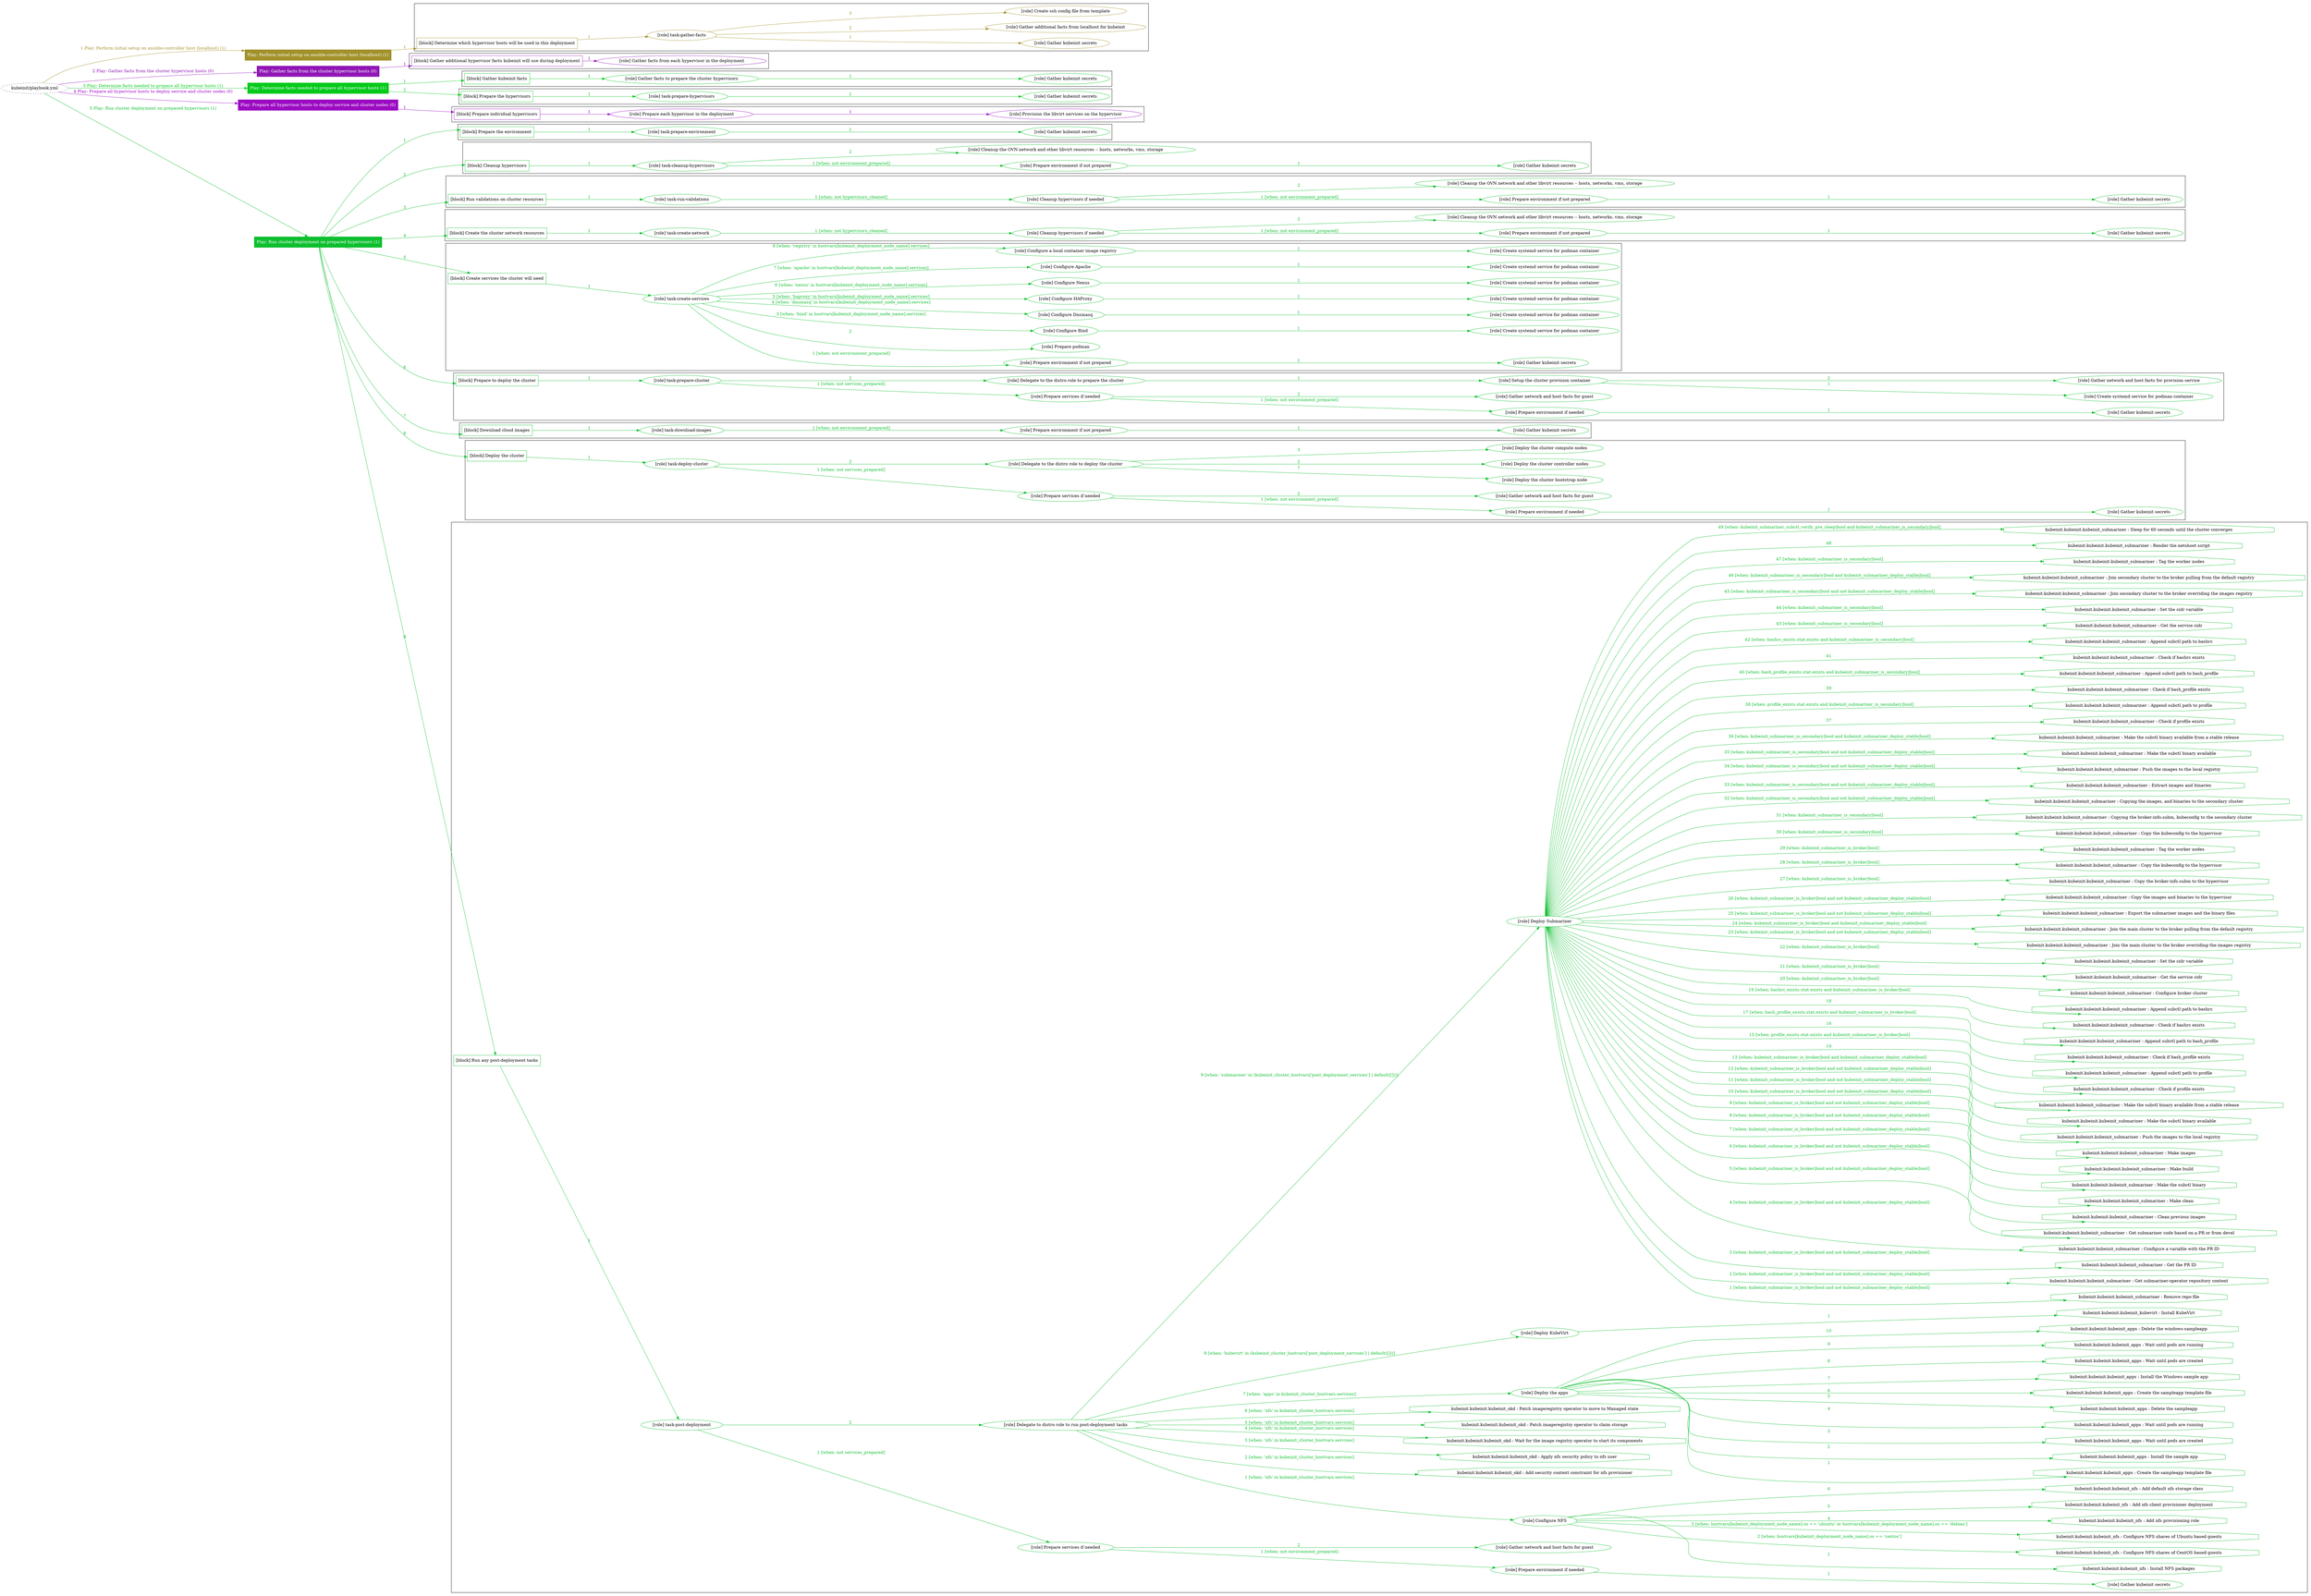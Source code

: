 digraph {
	graph [concentrate=true ordering=in rankdir=LR ratio=fill]
	edge [esep=5 sep=10]
	"kubeinit/playbook.yml" [URL="/home/runner/work/kubeinit/kubeinit/kubeinit/playbook.yml" id=playbook_b9027aa5 style=dotted]
	"kubeinit/playbook.yml" -> play_3fee45ed [label="1 Play: Perform initial setup on ansible-controller host (localhost) (1)" color="#a2912a" fontcolor="#a2912a" id=edge_play_3fee45ed labeltooltip="1 Play: Perform initial setup on ansible-controller host (localhost) (1)" tooltip="1 Play: Perform initial setup on ansible-controller host (localhost) (1)"]
	subgraph "Play: Perform initial setup on ansible-controller host (localhost) (1)" {
		play_3fee45ed [label="Play: Perform initial setup on ansible-controller host (localhost) (1)" URL="/home/runner/work/kubeinit/kubeinit/kubeinit/playbook.yml" color="#a2912a" fontcolor="#ffffff" id=play_3fee45ed shape=box style=filled tooltip=localhost]
		play_3fee45ed -> block_db678b4b [label=1 color="#a2912a" fontcolor="#a2912a" id=edge_block_db678b4b labeltooltip=1 tooltip=1]
		subgraph cluster_block_db678b4b {
			block_db678b4b [label="[block] Determine which hypervisor hosts will be used in this deployment" URL="/home/runner/work/kubeinit/kubeinit/kubeinit/playbook.yml" color="#a2912a" id=block_db678b4b labeltooltip="Determine which hypervisor hosts will be used in this deployment" shape=box tooltip="Determine which hypervisor hosts will be used in this deployment"]
			block_db678b4b -> role_6ee8443a [label="1 " color="#a2912a" fontcolor="#a2912a" id=edge_role_6ee8443a labeltooltip="1 " tooltip="1 "]
			subgraph "task-gather-facts" {
				role_6ee8443a [label="[role] task-gather-facts" URL="/home/runner/work/kubeinit/kubeinit/kubeinit/playbook.yml" color="#a2912a" id=role_6ee8443a tooltip="task-gather-facts"]
				role_6ee8443a -> role_bacdb6b5 [label="1 " color="#a2912a" fontcolor="#a2912a" id=edge_role_bacdb6b5 labeltooltip="1 " tooltip="1 "]
				subgraph "Gather kubeinit secrets" {
					role_bacdb6b5 [label="[role] Gather kubeinit secrets" URL="/home/runner/.ansible/collections/ansible_collections/kubeinit/kubeinit/roles/kubeinit_prepare/tasks/build_hypervisors_group.yml" color="#a2912a" id=role_bacdb6b5 tooltip="Gather kubeinit secrets"]
				}
				role_6ee8443a -> role_ccc91f54 [label="2 " color="#a2912a" fontcolor="#a2912a" id=edge_role_ccc91f54 labeltooltip="2 " tooltip="2 "]
				subgraph "Gather additional facts from localhost for kubeinit" {
					role_ccc91f54 [label="[role] Gather additional facts from localhost for kubeinit" URL="/home/runner/.ansible/collections/ansible_collections/kubeinit/kubeinit/roles/kubeinit_prepare/tasks/build_hypervisors_group.yml" color="#a2912a" id=role_ccc91f54 tooltip="Gather additional facts from localhost for kubeinit"]
				}
				role_6ee8443a -> role_b628b42a [label="3 " color="#a2912a" fontcolor="#a2912a" id=edge_role_b628b42a labeltooltip="3 " tooltip="3 "]
				subgraph "Create ssh config file from template" {
					role_b628b42a [label="[role] Create ssh config file from template" URL="/home/runner/.ansible/collections/ansible_collections/kubeinit/kubeinit/roles/kubeinit_prepare/tasks/build_hypervisors_group.yml" color="#a2912a" id=role_b628b42a tooltip="Create ssh config file from template"]
				}
			}
		}
	}
	"kubeinit/playbook.yml" -> play_3afaa5d6 [label="2 Play: Gather facts from the cluster hypervisor hosts (0)" color="#9016b6" fontcolor="#9016b6" id=edge_play_3afaa5d6 labeltooltip="2 Play: Gather facts from the cluster hypervisor hosts (0)" tooltip="2 Play: Gather facts from the cluster hypervisor hosts (0)"]
	subgraph "Play: Gather facts from the cluster hypervisor hosts (0)" {
		play_3afaa5d6 [label="Play: Gather facts from the cluster hypervisor hosts (0)" URL="/home/runner/work/kubeinit/kubeinit/kubeinit/playbook.yml" color="#9016b6" fontcolor="#ffffff" id=play_3afaa5d6 shape=box style=filled tooltip="Play: Gather facts from the cluster hypervisor hosts (0)"]
		play_3afaa5d6 -> block_7291f9be [label=1 color="#9016b6" fontcolor="#9016b6" id=edge_block_7291f9be labeltooltip=1 tooltip=1]
		subgraph cluster_block_7291f9be {
			block_7291f9be [label="[block] Gather additional hypervisor facts kubeinit will use during deployment" URL="/home/runner/work/kubeinit/kubeinit/kubeinit/playbook.yml" color="#9016b6" id=block_7291f9be labeltooltip="Gather additional hypervisor facts kubeinit will use during deployment" shape=box tooltip="Gather additional hypervisor facts kubeinit will use during deployment"]
			block_7291f9be -> role_e811aeaa [label="1 " color="#9016b6" fontcolor="#9016b6" id=edge_role_e811aeaa labeltooltip="1 " tooltip="1 "]
			subgraph "Gather facts from each hypervisor in the deployment" {
				role_e811aeaa [label="[role] Gather facts from each hypervisor in the deployment" URL="/home/runner/work/kubeinit/kubeinit/kubeinit/playbook.yml" color="#9016b6" id=role_e811aeaa tooltip="Gather facts from each hypervisor in the deployment"]
			}
		}
	}
	"kubeinit/playbook.yml" -> play_45c3ccaf [label="3 Play: Determine facts needed to prepare all hypervisor hosts (1)" color="#02ca1a" fontcolor="#02ca1a" id=edge_play_45c3ccaf labeltooltip="3 Play: Determine facts needed to prepare all hypervisor hosts (1)" tooltip="3 Play: Determine facts needed to prepare all hypervisor hosts (1)"]
	subgraph "Play: Determine facts needed to prepare all hypervisor hosts (1)" {
		play_45c3ccaf [label="Play: Determine facts needed to prepare all hypervisor hosts (1)" URL="/home/runner/work/kubeinit/kubeinit/kubeinit/playbook.yml" color="#02ca1a" fontcolor="#ffffff" id=play_45c3ccaf shape=box style=filled tooltip=localhost]
		play_45c3ccaf -> block_3c8f6971 [label=1 color="#02ca1a" fontcolor="#02ca1a" id=edge_block_3c8f6971 labeltooltip=1 tooltip=1]
		subgraph cluster_block_3c8f6971 {
			block_3c8f6971 [label="[block] Gather kubeinit facts" URL="/home/runner/work/kubeinit/kubeinit/kubeinit/playbook.yml" color="#02ca1a" id=block_3c8f6971 labeltooltip="Gather kubeinit facts" shape=box tooltip="Gather kubeinit facts"]
			block_3c8f6971 -> role_e89a3777 [label="1 " color="#02ca1a" fontcolor="#02ca1a" id=edge_role_e89a3777 labeltooltip="1 " tooltip="1 "]
			subgraph "Gather facts to prepare the cluster hypervisors" {
				role_e89a3777 [label="[role] Gather facts to prepare the cluster hypervisors" URL="/home/runner/work/kubeinit/kubeinit/kubeinit/playbook.yml" color="#02ca1a" id=role_e89a3777 tooltip="Gather facts to prepare the cluster hypervisors"]
				role_e89a3777 -> role_0b1d9b78 [label="1 " color="#02ca1a" fontcolor="#02ca1a" id=edge_role_0b1d9b78 labeltooltip="1 " tooltip="1 "]
				subgraph "Gather kubeinit secrets" {
					role_0b1d9b78 [label="[role] Gather kubeinit secrets" URL="/home/runner/.ansible/collections/ansible_collections/kubeinit/kubeinit/roles/kubeinit_prepare/tasks/gather_kubeinit_facts.yml" color="#02ca1a" id=role_0b1d9b78 tooltip="Gather kubeinit secrets"]
				}
			}
		}
		play_45c3ccaf -> block_4da693b8 [label=2 color="#02ca1a" fontcolor="#02ca1a" id=edge_block_4da693b8 labeltooltip=2 tooltip=2]
		subgraph cluster_block_4da693b8 {
			block_4da693b8 [label="[block] Prepare the hypervisors" URL="/home/runner/work/kubeinit/kubeinit/kubeinit/playbook.yml" color="#02ca1a" id=block_4da693b8 labeltooltip="Prepare the hypervisors" shape=box tooltip="Prepare the hypervisors"]
			block_4da693b8 -> role_f2d2df42 [label="1 " color="#02ca1a" fontcolor="#02ca1a" id=edge_role_f2d2df42 labeltooltip="1 " tooltip="1 "]
			subgraph "task-prepare-hypervisors" {
				role_f2d2df42 [label="[role] task-prepare-hypervisors" URL="/home/runner/work/kubeinit/kubeinit/kubeinit/playbook.yml" color="#02ca1a" id=role_f2d2df42 tooltip="task-prepare-hypervisors"]
				role_f2d2df42 -> role_84e06901 [label="1 " color="#02ca1a" fontcolor="#02ca1a" id=edge_role_84e06901 labeltooltip="1 " tooltip="1 "]
				subgraph "Gather kubeinit secrets" {
					role_84e06901 [label="[role] Gather kubeinit secrets" URL="/home/runner/.ansible/collections/ansible_collections/kubeinit/kubeinit/roles/kubeinit_prepare/tasks/gather_kubeinit_facts.yml" color="#02ca1a" id=role_84e06901 tooltip="Gather kubeinit secrets"]
				}
			}
		}
	}
	"kubeinit/playbook.yml" -> play_48bfe2b1 [label="4 Play: Prepare all hypervisor hosts to deploy service and cluster nodes (0)" color="#9b0ac2" fontcolor="#9b0ac2" id=edge_play_48bfe2b1 labeltooltip="4 Play: Prepare all hypervisor hosts to deploy service and cluster nodes (0)" tooltip="4 Play: Prepare all hypervisor hosts to deploy service and cluster nodes (0)"]
	subgraph "Play: Prepare all hypervisor hosts to deploy service and cluster nodes (0)" {
		play_48bfe2b1 [label="Play: Prepare all hypervisor hosts to deploy service and cluster nodes (0)" URL="/home/runner/work/kubeinit/kubeinit/kubeinit/playbook.yml" color="#9b0ac2" fontcolor="#ffffff" id=play_48bfe2b1 shape=box style=filled tooltip="Play: Prepare all hypervisor hosts to deploy service and cluster nodes (0)"]
		play_48bfe2b1 -> block_01cffec1 [label=1 color="#9b0ac2" fontcolor="#9b0ac2" id=edge_block_01cffec1 labeltooltip=1 tooltip=1]
		subgraph cluster_block_01cffec1 {
			block_01cffec1 [label="[block] Prepare individual hypervisors" URL="/home/runner/work/kubeinit/kubeinit/kubeinit/playbook.yml" color="#9b0ac2" id=block_01cffec1 labeltooltip="Prepare individual hypervisors" shape=box tooltip="Prepare individual hypervisors"]
			block_01cffec1 -> role_28d76cb7 [label="1 " color="#9b0ac2" fontcolor="#9b0ac2" id=edge_role_28d76cb7 labeltooltip="1 " tooltip="1 "]
			subgraph "Prepare each hypervisor in the deployment" {
				role_28d76cb7 [label="[role] Prepare each hypervisor in the deployment" URL="/home/runner/work/kubeinit/kubeinit/kubeinit/playbook.yml" color="#9b0ac2" id=role_28d76cb7 tooltip="Prepare each hypervisor in the deployment"]
				role_28d76cb7 -> role_6fc75e2c [label="1 " color="#9b0ac2" fontcolor="#9b0ac2" id=edge_role_6fc75e2c labeltooltip="1 " tooltip="1 "]
				subgraph "Provision the libvirt services on the hypervisor" {
					role_6fc75e2c [label="[role] Provision the libvirt services on the hypervisor" URL="/home/runner/.ansible/collections/ansible_collections/kubeinit/kubeinit/roles/kubeinit_prepare/tasks/prepare_hypervisor.yml" color="#9b0ac2" id=role_6fc75e2c tooltip="Provision the libvirt services on the hypervisor"]
				}
			}
		}
	}
	"kubeinit/playbook.yml" -> play_0ca9875b [label="5 Play: Run cluster deployment on prepared hypervisors (1)" color="#0dbf2f" fontcolor="#0dbf2f" id=edge_play_0ca9875b labeltooltip="5 Play: Run cluster deployment on prepared hypervisors (1)" tooltip="5 Play: Run cluster deployment on prepared hypervisors (1)"]
	subgraph "Play: Run cluster deployment on prepared hypervisors (1)" {
		play_0ca9875b [label="Play: Run cluster deployment on prepared hypervisors (1)" URL="/home/runner/work/kubeinit/kubeinit/kubeinit/playbook.yml" color="#0dbf2f" fontcolor="#ffffff" id=play_0ca9875b shape=box style=filled tooltip=localhost]
		play_0ca9875b -> block_06d3fb6f [label=1 color="#0dbf2f" fontcolor="#0dbf2f" id=edge_block_06d3fb6f labeltooltip=1 tooltip=1]
		subgraph cluster_block_06d3fb6f {
			block_06d3fb6f [label="[block] Prepare the environment" URL="/home/runner/work/kubeinit/kubeinit/kubeinit/playbook.yml" color="#0dbf2f" id=block_06d3fb6f labeltooltip="Prepare the environment" shape=box tooltip="Prepare the environment"]
			block_06d3fb6f -> role_9e231c70 [label="1 " color="#0dbf2f" fontcolor="#0dbf2f" id=edge_role_9e231c70 labeltooltip="1 " tooltip="1 "]
			subgraph "task-prepare-environment" {
				role_9e231c70 [label="[role] task-prepare-environment" URL="/home/runner/work/kubeinit/kubeinit/kubeinit/playbook.yml" color="#0dbf2f" id=role_9e231c70 tooltip="task-prepare-environment"]
				role_9e231c70 -> role_ca296567 [label="1 " color="#0dbf2f" fontcolor="#0dbf2f" id=edge_role_ca296567 labeltooltip="1 " tooltip="1 "]
				subgraph "Gather kubeinit secrets" {
					role_ca296567 [label="[role] Gather kubeinit secrets" URL="/home/runner/.ansible/collections/ansible_collections/kubeinit/kubeinit/roles/kubeinit_prepare/tasks/gather_kubeinit_facts.yml" color="#0dbf2f" id=role_ca296567 tooltip="Gather kubeinit secrets"]
				}
			}
		}
		play_0ca9875b -> block_9d95abba [label=2 color="#0dbf2f" fontcolor="#0dbf2f" id=edge_block_9d95abba labeltooltip=2 tooltip=2]
		subgraph cluster_block_9d95abba {
			block_9d95abba [label="[block] Cleanup hypervisors" URL="/home/runner/work/kubeinit/kubeinit/kubeinit/playbook.yml" color="#0dbf2f" id=block_9d95abba labeltooltip="Cleanup hypervisors" shape=box tooltip="Cleanup hypervisors"]
			block_9d95abba -> role_edf32a86 [label="1 " color="#0dbf2f" fontcolor="#0dbf2f" id=edge_role_edf32a86 labeltooltip="1 " tooltip="1 "]
			subgraph "task-cleanup-hypervisors" {
				role_edf32a86 [label="[role] task-cleanup-hypervisors" URL="/home/runner/work/kubeinit/kubeinit/kubeinit/playbook.yml" color="#0dbf2f" id=role_edf32a86 tooltip="task-cleanup-hypervisors"]
				role_edf32a86 -> role_f1293e84 [label="1 [when: not environment_prepared]" color="#0dbf2f" fontcolor="#0dbf2f" id=edge_role_f1293e84 labeltooltip="1 [when: not environment_prepared]" tooltip="1 [when: not environment_prepared]"]
				subgraph "Prepare environment if not prepared" {
					role_f1293e84 [label="[role] Prepare environment if not prepared" URL="/home/runner/.ansible/collections/ansible_collections/kubeinit/kubeinit/roles/kubeinit_prepare/tasks/cleanup_hypervisors.yml" color="#0dbf2f" id=role_f1293e84 tooltip="Prepare environment if not prepared"]
					role_f1293e84 -> role_9127735c [label="1 " color="#0dbf2f" fontcolor="#0dbf2f" id=edge_role_9127735c labeltooltip="1 " tooltip="1 "]
					subgraph "Gather kubeinit secrets" {
						role_9127735c [label="[role] Gather kubeinit secrets" URL="/home/runner/.ansible/collections/ansible_collections/kubeinit/kubeinit/roles/kubeinit_prepare/tasks/gather_kubeinit_facts.yml" color="#0dbf2f" id=role_9127735c tooltip="Gather kubeinit secrets"]
					}
				}
				role_edf32a86 -> role_f4c8e279 [label="2 " color="#0dbf2f" fontcolor="#0dbf2f" id=edge_role_f4c8e279 labeltooltip="2 " tooltip="2 "]
				subgraph "Cleanup the OVN network and other libvirt resources -- hosts, networks, vms, storage" {
					role_f4c8e279 [label="[role] Cleanup the OVN network and other libvirt resources -- hosts, networks, vms, storage" URL="/home/runner/.ansible/collections/ansible_collections/kubeinit/kubeinit/roles/kubeinit_prepare/tasks/cleanup_hypervisors.yml" color="#0dbf2f" id=role_f4c8e279 tooltip="Cleanup the OVN network and other libvirt resources -- hosts, networks, vms, storage"]
				}
			}
		}
		play_0ca9875b -> block_56cc912e [label=3 color="#0dbf2f" fontcolor="#0dbf2f" id=edge_block_56cc912e labeltooltip=3 tooltip=3]
		subgraph cluster_block_56cc912e {
			block_56cc912e [label="[block] Run validations on cluster resources" URL="/home/runner/work/kubeinit/kubeinit/kubeinit/playbook.yml" color="#0dbf2f" id=block_56cc912e labeltooltip="Run validations on cluster resources" shape=box tooltip="Run validations on cluster resources"]
			block_56cc912e -> role_0da21dbf [label="1 " color="#0dbf2f" fontcolor="#0dbf2f" id=edge_role_0da21dbf labeltooltip="1 " tooltip="1 "]
			subgraph "task-run-validations" {
				role_0da21dbf [label="[role] task-run-validations" URL="/home/runner/work/kubeinit/kubeinit/kubeinit/playbook.yml" color="#0dbf2f" id=role_0da21dbf tooltip="task-run-validations"]
				role_0da21dbf -> role_53778f80 [label="1 [when: not hypervisors_cleaned]" color="#0dbf2f" fontcolor="#0dbf2f" id=edge_role_53778f80 labeltooltip="1 [when: not hypervisors_cleaned]" tooltip="1 [when: not hypervisors_cleaned]"]
				subgraph "Cleanup hypervisors if needed" {
					role_53778f80 [label="[role] Cleanup hypervisors if needed" URL="/home/runner/.ansible/collections/ansible_collections/kubeinit/kubeinit/roles/kubeinit_validations/tasks/main.yml" color="#0dbf2f" id=role_53778f80 tooltip="Cleanup hypervisors if needed"]
					role_53778f80 -> role_767becce [label="1 [when: not environment_prepared]" color="#0dbf2f" fontcolor="#0dbf2f" id=edge_role_767becce labeltooltip="1 [when: not environment_prepared]" tooltip="1 [when: not environment_prepared]"]
					subgraph "Prepare environment if not prepared" {
						role_767becce [label="[role] Prepare environment if not prepared" URL="/home/runner/.ansible/collections/ansible_collections/kubeinit/kubeinit/roles/kubeinit_prepare/tasks/cleanup_hypervisors.yml" color="#0dbf2f" id=role_767becce tooltip="Prepare environment if not prepared"]
						role_767becce -> role_16cce8ee [label="1 " color="#0dbf2f" fontcolor="#0dbf2f" id=edge_role_16cce8ee labeltooltip="1 " tooltip="1 "]
						subgraph "Gather kubeinit secrets" {
							role_16cce8ee [label="[role] Gather kubeinit secrets" URL="/home/runner/.ansible/collections/ansible_collections/kubeinit/kubeinit/roles/kubeinit_prepare/tasks/gather_kubeinit_facts.yml" color="#0dbf2f" id=role_16cce8ee tooltip="Gather kubeinit secrets"]
						}
					}
					role_53778f80 -> role_39fe081f [label="2 " color="#0dbf2f" fontcolor="#0dbf2f" id=edge_role_39fe081f labeltooltip="2 " tooltip="2 "]
					subgraph "Cleanup the OVN network and other libvirt resources -- hosts, networks, vms, storage" {
						role_39fe081f [label="[role] Cleanup the OVN network and other libvirt resources -- hosts, networks, vms, storage" URL="/home/runner/.ansible/collections/ansible_collections/kubeinit/kubeinit/roles/kubeinit_prepare/tasks/cleanup_hypervisors.yml" color="#0dbf2f" id=role_39fe081f tooltip="Cleanup the OVN network and other libvirt resources -- hosts, networks, vms, storage"]
					}
				}
			}
		}
		play_0ca9875b -> block_fcaf107c [label=4 color="#0dbf2f" fontcolor="#0dbf2f" id=edge_block_fcaf107c labeltooltip=4 tooltip=4]
		subgraph cluster_block_fcaf107c {
			block_fcaf107c [label="[block] Create the cluster network resources" URL="/home/runner/work/kubeinit/kubeinit/kubeinit/playbook.yml" color="#0dbf2f" id=block_fcaf107c labeltooltip="Create the cluster network resources" shape=box tooltip="Create the cluster network resources"]
			block_fcaf107c -> role_851b521d [label="1 " color="#0dbf2f" fontcolor="#0dbf2f" id=edge_role_851b521d labeltooltip="1 " tooltip="1 "]
			subgraph "task-create-network" {
				role_851b521d [label="[role] task-create-network" URL="/home/runner/work/kubeinit/kubeinit/kubeinit/playbook.yml" color="#0dbf2f" id=role_851b521d tooltip="task-create-network"]
				role_851b521d -> role_986bd9c8 [label="1 [when: not hypervisors_cleaned]" color="#0dbf2f" fontcolor="#0dbf2f" id=edge_role_986bd9c8 labeltooltip="1 [when: not hypervisors_cleaned]" tooltip="1 [when: not hypervisors_cleaned]"]
				subgraph "Cleanup hypervisors if needed" {
					role_986bd9c8 [label="[role] Cleanup hypervisors if needed" URL="/home/runner/.ansible/collections/ansible_collections/kubeinit/kubeinit/roles/kubeinit_libvirt/tasks/create_network.yml" color="#0dbf2f" id=role_986bd9c8 tooltip="Cleanup hypervisors if needed"]
					role_986bd9c8 -> role_a0e4047b [label="1 [when: not environment_prepared]" color="#0dbf2f" fontcolor="#0dbf2f" id=edge_role_a0e4047b labeltooltip="1 [when: not environment_prepared]" tooltip="1 [when: not environment_prepared]"]
					subgraph "Prepare environment if not prepared" {
						role_a0e4047b [label="[role] Prepare environment if not prepared" URL="/home/runner/.ansible/collections/ansible_collections/kubeinit/kubeinit/roles/kubeinit_prepare/tasks/cleanup_hypervisors.yml" color="#0dbf2f" id=role_a0e4047b tooltip="Prepare environment if not prepared"]
						role_a0e4047b -> role_63c9fd72 [label="1 " color="#0dbf2f" fontcolor="#0dbf2f" id=edge_role_63c9fd72 labeltooltip="1 " tooltip="1 "]
						subgraph "Gather kubeinit secrets" {
							role_63c9fd72 [label="[role] Gather kubeinit secrets" URL="/home/runner/.ansible/collections/ansible_collections/kubeinit/kubeinit/roles/kubeinit_prepare/tasks/gather_kubeinit_facts.yml" color="#0dbf2f" id=role_63c9fd72 tooltip="Gather kubeinit secrets"]
						}
					}
					role_986bd9c8 -> role_e7d34284 [label="2 " color="#0dbf2f" fontcolor="#0dbf2f" id=edge_role_e7d34284 labeltooltip="2 " tooltip="2 "]
					subgraph "Cleanup the OVN network and other libvirt resources -- hosts, networks, vms, storage" {
						role_e7d34284 [label="[role] Cleanup the OVN network and other libvirt resources -- hosts, networks, vms, storage" URL="/home/runner/.ansible/collections/ansible_collections/kubeinit/kubeinit/roles/kubeinit_prepare/tasks/cleanup_hypervisors.yml" color="#0dbf2f" id=role_e7d34284 tooltip="Cleanup the OVN network and other libvirt resources -- hosts, networks, vms, storage"]
					}
				}
			}
		}
		play_0ca9875b -> block_5c3b5715 [label=5 color="#0dbf2f" fontcolor="#0dbf2f" id=edge_block_5c3b5715 labeltooltip=5 tooltip=5]
		subgraph cluster_block_5c3b5715 {
			block_5c3b5715 [label="[block] Create services the cluster will need" URL="/home/runner/work/kubeinit/kubeinit/kubeinit/playbook.yml" color="#0dbf2f" id=block_5c3b5715 labeltooltip="Create services the cluster will need" shape=box tooltip="Create services the cluster will need"]
			block_5c3b5715 -> role_95a46469 [label="1 " color="#0dbf2f" fontcolor="#0dbf2f" id=edge_role_95a46469 labeltooltip="1 " tooltip="1 "]
			subgraph "task-create-services" {
				role_95a46469 [label="[role] task-create-services" URL="/home/runner/work/kubeinit/kubeinit/kubeinit/playbook.yml" color="#0dbf2f" id=role_95a46469 tooltip="task-create-services"]
				role_95a46469 -> role_93c9ed1e [label="1 [when: not environment_prepared]" color="#0dbf2f" fontcolor="#0dbf2f" id=edge_role_93c9ed1e labeltooltip="1 [when: not environment_prepared]" tooltip="1 [when: not environment_prepared]"]
				subgraph "Prepare environment if not prepared" {
					role_93c9ed1e [label="[role] Prepare environment if not prepared" URL="/home/runner/.ansible/collections/ansible_collections/kubeinit/kubeinit/roles/kubeinit_services/tasks/main.yml" color="#0dbf2f" id=role_93c9ed1e tooltip="Prepare environment if not prepared"]
					role_93c9ed1e -> role_7697e765 [label="1 " color="#0dbf2f" fontcolor="#0dbf2f" id=edge_role_7697e765 labeltooltip="1 " tooltip="1 "]
					subgraph "Gather kubeinit secrets" {
						role_7697e765 [label="[role] Gather kubeinit secrets" URL="/home/runner/.ansible/collections/ansible_collections/kubeinit/kubeinit/roles/kubeinit_prepare/tasks/gather_kubeinit_facts.yml" color="#0dbf2f" id=role_7697e765 tooltip="Gather kubeinit secrets"]
					}
				}
				role_95a46469 -> role_bbcee078 [label="2 " color="#0dbf2f" fontcolor="#0dbf2f" id=edge_role_bbcee078 labeltooltip="2 " tooltip="2 "]
				subgraph "Prepare podman" {
					role_bbcee078 [label="[role] Prepare podman" URL="/home/runner/.ansible/collections/ansible_collections/kubeinit/kubeinit/roles/kubeinit_services/tasks/00_create_service_pod.yml" color="#0dbf2f" id=role_bbcee078 tooltip="Prepare podman"]
				}
				role_95a46469 -> role_159c5292 [label="3 [when: 'bind' in hostvars[kubeinit_deployment_node_name].services]" color="#0dbf2f" fontcolor="#0dbf2f" id=edge_role_159c5292 labeltooltip="3 [when: 'bind' in hostvars[kubeinit_deployment_node_name].services]" tooltip="3 [when: 'bind' in hostvars[kubeinit_deployment_node_name].services]"]
				subgraph "Configure Bind" {
					role_159c5292 [label="[role] Configure Bind" URL="/home/runner/.ansible/collections/ansible_collections/kubeinit/kubeinit/roles/kubeinit_services/tasks/start_services_containers.yml" color="#0dbf2f" id=role_159c5292 tooltip="Configure Bind"]
					role_159c5292 -> role_50805c2f [label="1 " color="#0dbf2f" fontcolor="#0dbf2f" id=edge_role_50805c2f labeltooltip="1 " tooltip="1 "]
					subgraph "Create systemd service for podman container" {
						role_50805c2f [label="[role] Create systemd service for podman container" URL="/home/runner/.ansible/collections/ansible_collections/kubeinit/kubeinit/roles/kubeinit_bind/tasks/main.yml" color="#0dbf2f" id=role_50805c2f tooltip="Create systemd service for podman container"]
					}
				}
				role_95a46469 -> role_0507330f [label="4 [when: 'dnsmasq' in hostvars[kubeinit_deployment_node_name].services]" color="#0dbf2f" fontcolor="#0dbf2f" id=edge_role_0507330f labeltooltip="4 [when: 'dnsmasq' in hostvars[kubeinit_deployment_node_name].services]" tooltip="4 [when: 'dnsmasq' in hostvars[kubeinit_deployment_node_name].services]"]
				subgraph "Configure Dnsmasq" {
					role_0507330f [label="[role] Configure Dnsmasq" URL="/home/runner/.ansible/collections/ansible_collections/kubeinit/kubeinit/roles/kubeinit_services/tasks/start_services_containers.yml" color="#0dbf2f" id=role_0507330f tooltip="Configure Dnsmasq"]
					role_0507330f -> role_1a8761a9 [label="1 " color="#0dbf2f" fontcolor="#0dbf2f" id=edge_role_1a8761a9 labeltooltip="1 " tooltip="1 "]
					subgraph "Create systemd service for podman container" {
						role_1a8761a9 [label="[role] Create systemd service for podman container" URL="/home/runner/.ansible/collections/ansible_collections/kubeinit/kubeinit/roles/kubeinit_dnsmasq/tasks/main.yml" color="#0dbf2f" id=role_1a8761a9 tooltip="Create systemd service for podman container"]
					}
				}
				role_95a46469 -> role_b4bc034c [label="5 [when: 'haproxy' in hostvars[kubeinit_deployment_node_name].services]" color="#0dbf2f" fontcolor="#0dbf2f" id=edge_role_b4bc034c labeltooltip="5 [when: 'haproxy' in hostvars[kubeinit_deployment_node_name].services]" tooltip="5 [when: 'haproxy' in hostvars[kubeinit_deployment_node_name].services]"]
				subgraph "Configure HAProxy" {
					role_b4bc034c [label="[role] Configure HAProxy" URL="/home/runner/.ansible/collections/ansible_collections/kubeinit/kubeinit/roles/kubeinit_services/tasks/start_services_containers.yml" color="#0dbf2f" id=role_b4bc034c tooltip="Configure HAProxy"]
					role_b4bc034c -> role_66c6cc00 [label="1 " color="#0dbf2f" fontcolor="#0dbf2f" id=edge_role_66c6cc00 labeltooltip="1 " tooltip="1 "]
					subgraph "Create systemd service for podman container" {
						role_66c6cc00 [label="[role] Create systemd service for podman container" URL="/home/runner/.ansible/collections/ansible_collections/kubeinit/kubeinit/roles/kubeinit_haproxy/tasks/main.yml" color="#0dbf2f" id=role_66c6cc00 tooltip="Create systemd service for podman container"]
					}
				}
				role_95a46469 -> role_3e73f9d8 [label="6 [when: 'nexus' in hostvars[kubeinit_deployment_node_name].services]" color="#0dbf2f" fontcolor="#0dbf2f" id=edge_role_3e73f9d8 labeltooltip="6 [when: 'nexus' in hostvars[kubeinit_deployment_node_name].services]" tooltip="6 [when: 'nexus' in hostvars[kubeinit_deployment_node_name].services]"]
				subgraph "Configure Nexus" {
					role_3e73f9d8 [label="[role] Configure Nexus" URL="/home/runner/.ansible/collections/ansible_collections/kubeinit/kubeinit/roles/kubeinit_services/tasks/start_services_containers.yml" color="#0dbf2f" id=role_3e73f9d8 tooltip="Configure Nexus"]
					role_3e73f9d8 -> role_e63194b7 [label="1 " color="#0dbf2f" fontcolor="#0dbf2f" id=edge_role_e63194b7 labeltooltip="1 " tooltip="1 "]
					subgraph "Create systemd service for podman container" {
						role_e63194b7 [label="[role] Create systemd service for podman container" URL="/home/runner/.ansible/collections/ansible_collections/kubeinit/kubeinit/roles/kubeinit_nexus/tasks/main.yml" color="#0dbf2f" id=role_e63194b7 tooltip="Create systemd service for podman container"]
					}
				}
				role_95a46469 -> role_c92c1fa7 [label="7 [when: 'apache' in hostvars[kubeinit_deployment_node_name].services]" color="#0dbf2f" fontcolor="#0dbf2f" id=edge_role_c92c1fa7 labeltooltip="7 [when: 'apache' in hostvars[kubeinit_deployment_node_name].services]" tooltip="7 [when: 'apache' in hostvars[kubeinit_deployment_node_name].services]"]
				subgraph "Configure Apache" {
					role_c92c1fa7 [label="[role] Configure Apache" URL="/home/runner/.ansible/collections/ansible_collections/kubeinit/kubeinit/roles/kubeinit_services/tasks/start_services_containers.yml" color="#0dbf2f" id=role_c92c1fa7 tooltip="Configure Apache"]
					role_c92c1fa7 -> role_5acce729 [label="1 " color="#0dbf2f" fontcolor="#0dbf2f" id=edge_role_5acce729 labeltooltip="1 " tooltip="1 "]
					subgraph "Create systemd service for podman container" {
						role_5acce729 [label="[role] Create systemd service for podman container" URL="/home/runner/.ansible/collections/ansible_collections/kubeinit/kubeinit/roles/kubeinit_apache/tasks/main.yml" color="#0dbf2f" id=role_5acce729 tooltip="Create systemd service for podman container"]
					}
				}
				role_95a46469 -> role_db309339 [label="8 [when: 'registry' in hostvars[kubeinit_deployment_node_name].services]" color="#0dbf2f" fontcolor="#0dbf2f" id=edge_role_db309339 labeltooltip="8 [when: 'registry' in hostvars[kubeinit_deployment_node_name].services]" tooltip="8 [when: 'registry' in hostvars[kubeinit_deployment_node_name].services]"]
				subgraph "Configure a local container image registry" {
					role_db309339 [label="[role] Configure a local container image registry" URL="/home/runner/.ansible/collections/ansible_collections/kubeinit/kubeinit/roles/kubeinit_services/tasks/start_services_containers.yml" color="#0dbf2f" id=role_db309339 tooltip="Configure a local container image registry"]
					role_db309339 -> role_8d17bb1a [label="1 " color="#0dbf2f" fontcolor="#0dbf2f" id=edge_role_8d17bb1a labeltooltip="1 " tooltip="1 "]
					subgraph "Create systemd service for podman container" {
						role_8d17bb1a [label="[role] Create systemd service for podman container" URL="/home/runner/.ansible/collections/ansible_collections/kubeinit/kubeinit/roles/kubeinit_registry/tasks/main.yml" color="#0dbf2f" id=role_8d17bb1a tooltip="Create systemd service for podman container"]
					}
				}
			}
		}
		play_0ca9875b -> block_0cf08ec1 [label=6 color="#0dbf2f" fontcolor="#0dbf2f" id=edge_block_0cf08ec1 labeltooltip=6 tooltip=6]
		subgraph cluster_block_0cf08ec1 {
			block_0cf08ec1 [label="[block] Prepare to deploy the cluster" URL="/home/runner/work/kubeinit/kubeinit/kubeinit/playbook.yml" color="#0dbf2f" id=block_0cf08ec1 labeltooltip="Prepare to deploy the cluster" shape=box tooltip="Prepare to deploy the cluster"]
			block_0cf08ec1 -> role_1689c21c [label="1 " color="#0dbf2f" fontcolor="#0dbf2f" id=edge_role_1689c21c labeltooltip="1 " tooltip="1 "]
			subgraph "task-prepare-cluster" {
				role_1689c21c [label="[role] task-prepare-cluster" URL="/home/runner/work/kubeinit/kubeinit/kubeinit/playbook.yml" color="#0dbf2f" id=role_1689c21c tooltip="task-prepare-cluster"]
				role_1689c21c -> role_d75a1e96 [label="1 [when: not services_prepared]" color="#0dbf2f" fontcolor="#0dbf2f" id=edge_role_d75a1e96 labeltooltip="1 [when: not services_prepared]" tooltip="1 [when: not services_prepared]"]
				subgraph "Prepare services if needed" {
					role_d75a1e96 [label="[role] Prepare services if needed" URL="/home/runner/.ansible/collections/ansible_collections/kubeinit/kubeinit/roles/kubeinit_prepare/tasks/prepare_cluster.yml" color="#0dbf2f" id=role_d75a1e96 tooltip="Prepare services if needed"]
					role_d75a1e96 -> role_f2e7b36e [label="1 [when: not environment_prepared]" color="#0dbf2f" fontcolor="#0dbf2f" id=edge_role_f2e7b36e labeltooltip="1 [when: not environment_prepared]" tooltip="1 [when: not environment_prepared]"]
					subgraph "Prepare environment if needed" {
						role_f2e7b36e [label="[role] Prepare environment if needed" URL="/home/runner/.ansible/collections/ansible_collections/kubeinit/kubeinit/roles/kubeinit_services/tasks/prepare_services.yml" color="#0dbf2f" id=role_f2e7b36e tooltip="Prepare environment if needed"]
						role_f2e7b36e -> role_8c91e1e2 [label="1 " color="#0dbf2f" fontcolor="#0dbf2f" id=edge_role_8c91e1e2 labeltooltip="1 " tooltip="1 "]
						subgraph "Gather kubeinit secrets" {
							role_8c91e1e2 [label="[role] Gather kubeinit secrets" URL="/home/runner/.ansible/collections/ansible_collections/kubeinit/kubeinit/roles/kubeinit_prepare/tasks/gather_kubeinit_facts.yml" color="#0dbf2f" id=role_8c91e1e2 tooltip="Gather kubeinit secrets"]
						}
					}
					role_d75a1e96 -> role_83f74b4b [label="2 " color="#0dbf2f" fontcolor="#0dbf2f" id=edge_role_83f74b4b labeltooltip="2 " tooltip="2 "]
					subgraph "Gather network and host facts for guest" {
						role_83f74b4b [label="[role] Gather network and host facts for guest" URL="/home/runner/.ansible/collections/ansible_collections/kubeinit/kubeinit/roles/kubeinit_services/tasks/prepare_services.yml" color="#0dbf2f" id=role_83f74b4b tooltip="Gather network and host facts for guest"]
					}
				}
				role_1689c21c -> role_8f49d382 [label="2 " color="#0dbf2f" fontcolor="#0dbf2f" id=edge_role_8f49d382 labeltooltip="2 " tooltip="2 "]
				subgraph "Delegate to the distro role to prepare the cluster" {
					role_8f49d382 [label="[role] Delegate to the distro role to prepare the cluster" URL="/home/runner/.ansible/collections/ansible_collections/kubeinit/kubeinit/roles/kubeinit_prepare/tasks/prepare_cluster.yml" color="#0dbf2f" id=role_8f49d382 tooltip="Delegate to the distro role to prepare the cluster"]
					role_8f49d382 -> role_16fddc78 [label="1 " color="#0dbf2f" fontcolor="#0dbf2f" id=edge_role_16fddc78 labeltooltip="1 " tooltip="1 "]
					subgraph "Setup the cluster provision container" {
						role_16fddc78 [label="[role] Setup the cluster provision container" URL="/home/runner/.ansible/collections/ansible_collections/kubeinit/kubeinit/roles/kubeinit_okd/tasks/prepare_cluster.yml" color="#0dbf2f" id=role_16fddc78 tooltip="Setup the cluster provision container"]
						role_16fddc78 -> role_a3944211 [label="1 " color="#0dbf2f" fontcolor="#0dbf2f" id=edge_role_a3944211 labeltooltip="1 " tooltip="1 "]
						subgraph "Create systemd service for podman container" {
							role_a3944211 [label="[role] Create systemd service for podman container" URL="/home/runner/.ansible/collections/ansible_collections/kubeinit/kubeinit/roles/kubeinit_services/tasks/create_provision_container.yml" color="#0dbf2f" id=role_a3944211 tooltip="Create systemd service for podman container"]
						}
						role_16fddc78 -> role_ad34693a [label="2 " color="#0dbf2f" fontcolor="#0dbf2f" id=edge_role_ad34693a labeltooltip="2 " tooltip="2 "]
						subgraph "Gather network and host facts for provision service" {
							role_ad34693a [label="[role] Gather network and host facts for provision service" URL="/home/runner/.ansible/collections/ansible_collections/kubeinit/kubeinit/roles/kubeinit_services/tasks/create_provision_container.yml" color="#0dbf2f" id=role_ad34693a tooltip="Gather network and host facts for provision service"]
						}
					}
				}
			}
		}
		play_0ca9875b -> block_68b7638c [label=7 color="#0dbf2f" fontcolor="#0dbf2f" id=edge_block_68b7638c labeltooltip=7 tooltip=7]
		subgraph cluster_block_68b7638c {
			block_68b7638c [label="[block] Download cloud images" URL="/home/runner/work/kubeinit/kubeinit/kubeinit/playbook.yml" color="#0dbf2f" id=block_68b7638c labeltooltip="Download cloud images" shape=box tooltip="Download cloud images"]
			block_68b7638c -> role_7b96d055 [label="1 " color="#0dbf2f" fontcolor="#0dbf2f" id=edge_role_7b96d055 labeltooltip="1 " tooltip="1 "]
			subgraph "task-download-images" {
				role_7b96d055 [label="[role] task-download-images" URL="/home/runner/work/kubeinit/kubeinit/kubeinit/playbook.yml" color="#0dbf2f" id=role_7b96d055 tooltip="task-download-images"]
				role_7b96d055 -> role_ae6778a4 [label="1 [when: not environment_prepared]" color="#0dbf2f" fontcolor="#0dbf2f" id=edge_role_ae6778a4 labeltooltip="1 [when: not environment_prepared]" tooltip="1 [when: not environment_prepared]"]
				subgraph "Prepare environment if not prepared" {
					role_ae6778a4 [label="[role] Prepare environment if not prepared" URL="/home/runner/.ansible/collections/ansible_collections/kubeinit/kubeinit/roles/kubeinit_libvirt/tasks/download_cloud_images.yml" color="#0dbf2f" id=role_ae6778a4 tooltip="Prepare environment if not prepared"]
					role_ae6778a4 -> role_b6fb0ab0 [label="1 " color="#0dbf2f" fontcolor="#0dbf2f" id=edge_role_b6fb0ab0 labeltooltip="1 " tooltip="1 "]
					subgraph "Gather kubeinit secrets" {
						role_b6fb0ab0 [label="[role] Gather kubeinit secrets" URL="/home/runner/.ansible/collections/ansible_collections/kubeinit/kubeinit/roles/kubeinit_prepare/tasks/gather_kubeinit_facts.yml" color="#0dbf2f" id=role_b6fb0ab0 tooltip="Gather kubeinit secrets"]
					}
				}
			}
		}
		play_0ca9875b -> block_1d279503 [label=8 color="#0dbf2f" fontcolor="#0dbf2f" id=edge_block_1d279503 labeltooltip=8 tooltip=8]
		subgraph cluster_block_1d279503 {
			block_1d279503 [label="[block] Deploy the cluster" URL="/home/runner/work/kubeinit/kubeinit/kubeinit/playbook.yml" color="#0dbf2f" id=block_1d279503 labeltooltip="Deploy the cluster" shape=box tooltip="Deploy the cluster"]
			block_1d279503 -> role_fdf1a2db [label="1 " color="#0dbf2f" fontcolor="#0dbf2f" id=edge_role_fdf1a2db labeltooltip="1 " tooltip="1 "]
			subgraph "task-deploy-cluster" {
				role_fdf1a2db [label="[role] task-deploy-cluster" URL="/home/runner/work/kubeinit/kubeinit/kubeinit/playbook.yml" color="#0dbf2f" id=role_fdf1a2db tooltip="task-deploy-cluster"]
				role_fdf1a2db -> role_65883f03 [label="1 [when: not services_prepared]" color="#0dbf2f" fontcolor="#0dbf2f" id=edge_role_65883f03 labeltooltip="1 [when: not services_prepared]" tooltip="1 [when: not services_prepared]"]
				subgraph "Prepare services if needed" {
					role_65883f03 [label="[role] Prepare services if needed" URL="/home/runner/.ansible/collections/ansible_collections/kubeinit/kubeinit/roles/kubeinit_prepare/tasks/deploy_cluster.yml" color="#0dbf2f" id=role_65883f03 tooltip="Prepare services if needed"]
					role_65883f03 -> role_18b6848d [label="1 [when: not environment_prepared]" color="#0dbf2f" fontcolor="#0dbf2f" id=edge_role_18b6848d labeltooltip="1 [when: not environment_prepared]" tooltip="1 [when: not environment_prepared]"]
					subgraph "Prepare environment if needed" {
						role_18b6848d [label="[role] Prepare environment if needed" URL="/home/runner/.ansible/collections/ansible_collections/kubeinit/kubeinit/roles/kubeinit_services/tasks/prepare_services.yml" color="#0dbf2f" id=role_18b6848d tooltip="Prepare environment if needed"]
						role_18b6848d -> role_b34749f6 [label="1 " color="#0dbf2f" fontcolor="#0dbf2f" id=edge_role_b34749f6 labeltooltip="1 " tooltip="1 "]
						subgraph "Gather kubeinit secrets" {
							role_b34749f6 [label="[role] Gather kubeinit secrets" URL="/home/runner/.ansible/collections/ansible_collections/kubeinit/kubeinit/roles/kubeinit_prepare/tasks/gather_kubeinit_facts.yml" color="#0dbf2f" id=role_b34749f6 tooltip="Gather kubeinit secrets"]
						}
					}
					role_65883f03 -> role_efb96201 [label="2 " color="#0dbf2f" fontcolor="#0dbf2f" id=edge_role_efb96201 labeltooltip="2 " tooltip="2 "]
					subgraph "Gather network and host facts for guest" {
						role_efb96201 [label="[role] Gather network and host facts for guest" URL="/home/runner/.ansible/collections/ansible_collections/kubeinit/kubeinit/roles/kubeinit_services/tasks/prepare_services.yml" color="#0dbf2f" id=role_efb96201 tooltip="Gather network and host facts for guest"]
					}
				}
				role_fdf1a2db -> role_a8ba0374 [label="2 " color="#0dbf2f" fontcolor="#0dbf2f" id=edge_role_a8ba0374 labeltooltip="2 " tooltip="2 "]
				subgraph "Delegate to the distro role to deploy the cluster" {
					role_a8ba0374 [label="[role] Delegate to the distro role to deploy the cluster" URL="/home/runner/.ansible/collections/ansible_collections/kubeinit/kubeinit/roles/kubeinit_prepare/tasks/deploy_cluster.yml" color="#0dbf2f" id=role_a8ba0374 tooltip="Delegate to the distro role to deploy the cluster"]
					role_a8ba0374 -> role_650f6e58 [label="1 " color="#0dbf2f" fontcolor="#0dbf2f" id=edge_role_650f6e58 labeltooltip="1 " tooltip="1 "]
					subgraph "Deploy the cluster bootstrap node" {
						role_650f6e58 [label="[role] Deploy the cluster bootstrap node" URL="/home/runner/.ansible/collections/ansible_collections/kubeinit/kubeinit/roles/kubeinit_okd/tasks/main.yml" color="#0dbf2f" id=role_650f6e58 tooltip="Deploy the cluster bootstrap node"]
					}
					role_a8ba0374 -> role_5fff5bbf [label="2 " color="#0dbf2f" fontcolor="#0dbf2f" id=edge_role_5fff5bbf labeltooltip="2 " tooltip="2 "]
					subgraph "Deploy the cluster controller nodes" {
						role_5fff5bbf [label="[role] Deploy the cluster controller nodes" URL="/home/runner/.ansible/collections/ansible_collections/kubeinit/kubeinit/roles/kubeinit_okd/tasks/main.yml" color="#0dbf2f" id=role_5fff5bbf tooltip="Deploy the cluster controller nodes"]
					}
					role_a8ba0374 -> role_5734ee8a [label="3 " color="#0dbf2f" fontcolor="#0dbf2f" id=edge_role_5734ee8a labeltooltip="3 " tooltip="3 "]
					subgraph "Deploy the cluster compute nodes" {
						role_5734ee8a [label="[role] Deploy the cluster compute nodes" URL="/home/runner/.ansible/collections/ansible_collections/kubeinit/kubeinit/roles/kubeinit_okd/tasks/main.yml" color="#0dbf2f" id=role_5734ee8a tooltip="Deploy the cluster compute nodes"]
					}
				}
			}
		}
		play_0ca9875b -> block_8dc6c968 [label=9 color="#0dbf2f" fontcolor="#0dbf2f" id=edge_block_8dc6c968 labeltooltip=9 tooltip=9]
		subgraph cluster_block_8dc6c968 {
			block_8dc6c968 [label="[block] Run any post-deployment tasks" URL="/home/runner/work/kubeinit/kubeinit/kubeinit/playbook.yml" color="#0dbf2f" id=block_8dc6c968 labeltooltip="Run any post-deployment tasks" shape=box tooltip="Run any post-deployment tasks"]
			block_8dc6c968 -> role_df0d91a4 [label="1 " color="#0dbf2f" fontcolor="#0dbf2f" id=edge_role_df0d91a4 labeltooltip="1 " tooltip="1 "]
			subgraph "task-post-deployment" {
				role_df0d91a4 [label="[role] task-post-deployment" URL="/home/runner/work/kubeinit/kubeinit/kubeinit/playbook.yml" color="#0dbf2f" id=role_df0d91a4 tooltip="task-post-deployment"]
				role_df0d91a4 -> role_68a4ec55 [label="1 [when: not services_prepared]" color="#0dbf2f" fontcolor="#0dbf2f" id=edge_role_68a4ec55 labeltooltip="1 [when: not services_prepared]" tooltip="1 [when: not services_prepared]"]
				subgraph "Prepare services if needed" {
					role_68a4ec55 [label="[role] Prepare services if needed" URL="/home/runner/.ansible/collections/ansible_collections/kubeinit/kubeinit/roles/kubeinit_prepare/tasks/post_deployment.yml" color="#0dbf2f" id=role_68a4ec55 tooltip="Prepare services if needed"]
					role_68a4ec55 -> role_7c70eef6 [label="1 [when: not environment_prepared]" color="#0dbf2f" fontcolor="#0dbf2f" id=edge_role_7c70eef6 labeltooltip="1 [when: not environment_prepared]" tooltip="1 [when: not environment_prepared]"]
					subgraph "Prepare environment if needed" {
						role_7c70eef6 [label="[role] Prepare environment if needed" URL="/home/runner/.ansible/collections/ansible_collections/kubeinit/kubeinit/roles/kubeinit_services/tasks/prepare_services.yml" color="#0dbf2f" id=role_7c70eef6 tooltip="Prepare environment if needed"]
						role_7c70eef6 -> role_9eefc8c7 [label="1 " color="#0dbf2f" fontcolor="#0dbf2f" id=edge_role_9eefc8c7 labeltooltip="1 " tooltip="1 "]
						subgraph "Gather kubeinit secrets" {
							role_9eefc8c7 [label="[role] Gather kubeinit secrets" URL="/home/runner/.ansible/collections/ansible_collections/kubeinit/kubeinit/roles/kubeinit_prepare/tasks/gather_kubeinit_facts.yml" color="#0dbf2f" id=role_9eefc8c7 tooltip="Gather kubeinit secrets"]
						}
					}
					role_68a4ec55 -> role_04089b57 [label="2 " color="#0dbf2f" fontcolor="#0dbf2f" id=edge_role_04089b57 labeltooltip="2 " tooltip="2 "]
					subgraph "Gather network and host facts for guest" {
						role_04089b57 [label="[role] Gather network and host facts for guest" URL="/home/runner/.ansible/collections/ansible_collections/kubeinit/kubeinit/roles/kubeinit_services/tasks/prepare_services.yml" color="#0dbf2f" id=role_04089b57 tooltip="Gather network and host facts for guest"]
					}
				}
				role_df0d91a4 -> role_ee44f621 [label="2 " color="#0dbf2f" fontcolor="#0dbf2f" id=edge_role_ee44f621 labeltooltip="2 " tooltip="2 "]
				subgraph "Delegate to distro role to run post-deployment tasks" {
					role_ee44f621 [label="[role] Delegate to distro role to run post-deployment tasks" URL="/home/runner/.ansible/collections/ansible_collections/kubeinit/kubeinit/roles/kubeinit_prepare/tasks/post_deployment.yml" color="#0dbf2f" id=role_ee44f621 tooltip="Delegate to distro role to run post-deployment tasks"]
					role_ee44f621 -> role_5f801581 [label="1 [when: 'nfs' in kubeinit_cluster_hostvars.services]" color="#0dbf2f" fontcolor="#0dbf2f" id=edge_role_5f801581 labeltooltip="1 [when: 'nfs' in kubeinit_cluster_hostvars.services]" tooltip="1 [when: 'nfs' in kubeinit_cluster_hostvars.services]"]
					subgraph "Configure NFS" {
						role_5f801581 [label="[role] Configure NFS" URL="/home/runner/.ansible/collections/ansible_collections/kubeinit/kubeinit/roles/kubeinit_okd/tasks/post_deployment_tasks.yml" color="#0dbf2f" id=role_5f801581 tooltip="Configure NFS"]
						task_5d4bf9c5 [label="kubeinit.kubeinit.kubeinit_nfs : Install NFS packages" URL="/home/runner/.ansible/collections/ansible_collections/kubeinit/kubeinit/roles/kubeinit_nfs/tasks/main.yml" color="#0dbf2f" id=task_5d4bf9c5 shape=octagon tooltip="kubeinit.kubeinit.kubeinit_nfs : Install NFS packages"]
						role_5f801581 -> task_5d4bf9c5 [label="1 " color="#0dbf2f" fontcolor="#0dbf2f" id=edge_task_5d4bf9c5 labeltooltip="1 " tooltip="1 "]
						task_bcca6772 [label="kubeinit.kubeinit.kubeinit_nfs : Configure NFS shares of CentOS based guests" URL="/home/runner/.ansible/collections/ansible_collections/kubeinit/kubeinit/roles/kubeinit_nfs/tasks/main.yml" color="#0dbf2f" id=task_bcca6772 shape=octagon tooltip="kubeinit.kubeinit.kubeinit_nfs : Configure NFS shares of CentOS based guests"]
						role_5f801581 -> task_bcca6772 [label="2 [when: hostvars[kubeinit_deployment_node_name].os == 'centos']" color="#0dbf2f" fontcolor="#0dbf2f" id=edge_task_bcca6772 labeltooltip="2 [when: hostvars[kubeinit_deployment_node_name].os == 'centos']" tooltip="2 [when: hostvars[kubeinit_deployment_node_name].os == 'centos']"]
						task_02f42680 [label="kubeinit.kubeinit.kubeinit_nfs : Configure NFS shares of Ubuntu based guests" URL="/home/runner/.ansible/collections/ansible_collections/kubeinit/kubeinit/roles/kubeinit_nfs/tasks/main.yml" color="#0dbf2f" id=task_02f42680 shape=octagon tooltip="kubeinit.kubeinit.kubeinit_nfs : Configure NFS shares of Ubuntu based guests"]
						role_5f801581 -> task_02f42680 [label="3 [when: hostvars[kubeinit_deployment_node_name].os == 'ubuntu' or hostvars[kubeinit_deployment_node_name].os == 'debian']" color="#0dbf2f" fontcolor="#0dbf2f" id=edge_task_02f42680 labeltooltip="3 [when: hostvars[kubeinit_deployment_node_name].os == 'ubuntu' or hostvars[kubeinit_deployment_node_name].os == 'debian']" tooltip="3 [when: hostvars[kubeinit_deployment_node_name].os == 'ubuntu' or hostvars[kubeinit_deployment_node_name].os == 'debian']"]
						task_02f3aac5 [label="kubeinit.kubeinit.kubeinit_nfs : Add nfs provisioning role" URL="/home/runner/.ansible/collections/ansible_collections/kubeinit/kubeinit/roles/kubeinit_nfs/tasks/main.yml" color="#0dbf2f" id=task_02f3aac5 shape=octagon tooltip="kubeinit.kubeinit.kubeinit_nfs : Add nfs provisioning role"]
						role_5f801581 -> task_02f3aac5 [label="4 " color="#0dbf2f" fontcolor="#0dbf2f" id=edge_task_02f3aac5 labeltooltip="4 " tooltip="4 "]
						task_011f0a2c [label="kubeinit.kubeinit.kubeinit_nfs : Add nfs client provisioner deployment" URL="/home/runner/.ansible/collections/ansible_collections/kubeinit/kubeinit/roles/kubeinit_nfs/tasks/main.yml" color="#0dbf2f" id=task_011f0a2c shape=octagon tooltip="kubeinit.kubeinit.kubeinit_nfs : Add nfs client provisioner deployment"]
						role_5f801581 -> task_011f0a2c [label="5 " color="#0dbf2f" fontcolor="#0dbf2f" id=edge_task_011f0a2c labeltooltip="5 " tooltip="5 "]
						task_73b3fad1 [label="kubeinit.kubeinit.kubeinit_nfs : Add default nfs storage class" URL="/home/runner/.ansible/collections/ansible_collections/kubeinit/kubeinit/roles/kubeinit_nfs/tasks/main.yml" color="#0dbf2f" id=task_73b3fad1 shape=octagon tooltip="kubeinit.kubeinit.kubeinit_nfs : Add default nfs storage class"]
						role_5f801581 -> task_73b3fad1 [label="6 " color="#0dbf2f" fontcolor="#0dbf2f" id=edge_task_73b3fad1 labeltooltip="6 " tooltip="6 "]
					}
					task_f549745c [label="kubeinit.kubeinit.kubeinit_okd : Add security context constraint for nfs provisioner" URL="/home/runner/.ansible/collections/ansible_collections/kubeinit/kubeinit/roles/kubeinit_okd/tasks/post_deployment_tasks.yml" color="#0dbf2f" id=task_f549745c shape=octagon tooltip="kubeinit.kubeinit.kubeinit_okd : Add security context constraint for nfs provisioner"]
					role_ee44f621 -> task_f549745c [label="2 [when: 'nfs' in kubeinit_cluster_hostvars.services]" color="#0dbf2f" fontcolor="#0dbf2f" id=edge_task_f549745c labeltooltip="2 [when: 'nfs' in kubeinit_cluster_hostvars.services]" tooltip="2 [when: 'nfs' in kubeinit_cluster_hostvars.services]"]
					task_8cd1dc48 [label="kubeinit.kubeinit.kubeinit_okd : Apply nfs security policy to nfs user" URL="/home/runner/.ansible/collections/ansible_collections/kubeinit/kubeinit/roles/kubeinit_okd/tasks/post_deployment_tasks.yml" color="#0dbf2f" id=task_8cd1dc48 shape=octagon tooltip="kubeinit.kubeinit.kubeinit_okd : Apply nfs security policy to nfs user"]
					role_ee44f621 -> task_8cd1dc48 [label="3 [when: 'nfs' in kubeinit_cluster_hostvars.services]" color="#0dbf2f" fontcolor="#0dbf2f" id=edge_task_8cd1dc48 labeltooltip="3 [when: 'nfs' in kubeinit_cluster_hostvars.services]" tooltip="3 [when: 'nfs' in kubeinit_cluster_hostvars.services]"]
					task_78efceda [label="kubeinit.kubeinit.kubeinit_okd : Wait for the image registry operator to start its components" URL="/home/runner/.ansible/collections/ansible_collections/kubeinit/kubeinit/roles/kubeinit_okd/tasks/post_deployment_tasks.yml" color="#0dbf2f" id=task_78efceda shape=octagon tooltip="kubeinit.kubeinit.kubeinit_okd : Wait for the image registry operator to start its components"]
					role_ee44f621 -> task_78efceda [label="4 [when: 'nfs' in kubeinit_cluster_hostvars.services]" color="#0dbf2f" fontcolor="#0dbf2f" id=edge_task_78efceda labeltooltip="4 [when: 'nfs' in kubeinit_cluster_hostvars.services]" tooltip="4 [when: 'nfs' in kubeinit_cluster_hostvars.services]"]
					task_cdc37c98 [label="kubeinit.kubeinit.kubeinit_okd : Patch imageregistry operator to claim storage" URL="/home/runner/.ansible/collections/ansible_collections/kubeinit/kubeinit/roles/kubeinit_okd/tasks/post_deployment_tasks.yml" color="#0dbf2f" id=task_cdc37c98 shape=octagon tooltip="kubeinit.kubeinit.kubeinit_okd : Patch imageregistry operator to claim storage"]
					role_ee44f621 -> task_cdc37c98 [label="5 [when: 'nfs' in kubeinit_cluster_hostvars.services]" color="#0dbf2f" fontcolor="#0dbf2f" id=edge_task_cdc37c98 labeltooltip="5 [when: 'nfs' in kubeinit_cluster_hostvars.services]" tooltip="5 [when: 'nfs' in kubeinit_cluster_hostvars.services]"]
					task_583c87ad [label="kubeinit.kubeinit.kubeinit_okd : Patch imageregistry operator to move to Managed state" URL="/home/runner/.ansible/collections/ansible_collections/kubeinit/kubeinit/roles/kubeinit_okd/tasks/post_deployment_tasks.yml" color="#0dbf2f" id=task_583c87ad shape=octagon tooltip="kubeinit.kubeinit.kubeinit_okd : Patch imageregistry operator to move to Managed state"]
					role_ee44f621 -> task_583c87ad [label="6 [when: 'nfs' in kubeinit_cluster_hostvars.services]" color="#0dbf2f" fontcolor="#0dbf2f" id=edge_task_583c87ad labeltooltip="6 [when: 'nfs' in kubeinit_cluster_hostvars.services]" tooltip="6 [when: 'nfs' in kubeinit_cluster_hostvars.services]"]
					role_ee44f621 -> role_ae3a3c1c [label="7 [when: 'apps' in kubeinit_cluster_hostvars.services]" color="#0dbf2f" fontcolor="#0dbf2f" id=edge_role_ae3a3c1c labeltooltip="7 [when: 'apps' in kubeinit_cluster_hostvars.services]" tooltip="7 [when: 'apps' in kubeinit_cluster_hostvars.services]"]
					subgraph "Deploy the apps" {
						role_ae3a3c1c [label="[role] Deploy the apps" URL="/home/runner/.ansible/collections/ansible_collections/kubeinit/kubeinit/roles/kubeinit_okd/tasks/post_deployment_tasks.yml" color="#0dbf2f" id=role_ae3a3c1c tooltip="Deploy the apps"]
						task_c78055db [label="kubeinit.kubeinit.kubeinit_apps : Create the sampleapp template file" URL="/home/runner/.ansible/collections/ansible_collections/kubeinit/kubeinit/roles/kubeinit_apps/tasks/sampleapp.yml" color="#0dbf2f" id=task_c78055db shape=octagon tooltip="kubeinit.kubeinit.kubeinit_apps : Create the sampleapp template file"]
						role_ae3a3c1c -> task_c78055db [label="1 " color="#0dbf2f" fontcolor="#0dbf2f" id=edge_task_c78055db labeltooltip="1 " tooltip="1 "]
						task_034682e7 [label="kubeinit.kubeinit.kubeinit_apps : Install the sample app" URL="/home/runner/.ansible/collections/ansible_collections/kubeinit/kubeinit/roles/kubeinit_apps/tasks/sampleapp.yml" color="#0dbf2f" id=task_034682e7 shape=octagon tooltip="kubeinit.kubeinit.kubeinit_apps : Install the sample app"]
						role_ae3a3c1c -> task_034682e7 [label="2 " color="#0dbf2f" fontcolor="#0dbf2f" id=edge_task_034682e7 labeltooltip="2 " tooltip="2 "]
						task_d4b203df [label="kubeinit.kubeinit.kubeinit_apps : Wait until pods are created" URL="/home/runner/.ansible/collections/ansible_collections/kubeinit/kubeinit/roles/kubeinit_apps/tasks/sampleapp.yml" color="#0dbf2f" id=task_d4b203df shape=octagon tooltip="kubeinit.kubeinit.kubeinit_apps : Wait until pods are created"]
						role_ae3a3c1c -> task_d4b203df [label="3 " color="#0dbf2f" fontcolor="#0dbf2f" id=edge_task_d4b203df labeltooltip="3 " tooltip="3 "]
						task_28523a13 [label="kubeinit.kubeinit.kubeinit_apps : Wait until pods are running" URL="/home/runner/.ansible/collections/ansible_collections/kubeinit/kubeinit/roles/kubeinit_apps/tasks/sampleapp.yml" color="#0dbf2f" id=task_28523a13 shape=octagon tooltip="kubeinit.kubeinit.kubeinit_apps : Wait until pods are running"]
						role_ae3a3c1c -> task_28523a13 [label="4 " color="#0dbf2f" fontcolor="#0dbf2f" id=edge_task_28523a13 labeltooltip="4 " tooltip="4 "]
						task_fc9e1518 [label="kubeinit.kubeinit.kubeinit_apps : Delete the sampleapp" URL="/home/runner/.ansible/collections/ansible_collections/kubeinit/kubeinit/roles/kubeinit_apps/tasks/sampleapp.yml" color="#0dbf2f" id=task_fc9e1518 shape=octagon tooltip="kubeinit.kubeinit.kubeinit_apps : Delete the sampleapp"]
						role_ae3a3c1c -> task_fc9e1518 [label="5 " color="#0dbf2f" fontcolor="#0dbf2f" id=edge_task_fc9e1518 labeltooltip="5 " tooltip="5 "]
						task_30e5b30c [label="kubeinit.kubeinit.kubeinit_apps : Create the sampleapp template file" URL="/home/runner/.ansible/collections/ansible_collections/kubeinit/kubeinit/roles/kubeinit_apps/tasks/win_sampleapp.yml" color="#0dbf2f" id=task_30e5b30c shape=octagon tooltip="kubeinit.kubeinit.kubeinit_apps : Create the sampleapp template file"]
						role_ae3a3c1c -> task_30e5b30c [label="6 " color="#0dbf2f" fontcolor="#0dbf2f" id=edge_task_30e5b30c labeltooltip="6 " tooltip="6 "]
						task_d12fa110 [label="kubeinit.kubeinit.kubeinit_apps : Install the Windows sample app" URL="/home/runner/.ansible/collections/ansible_collections/kubeinit/kubeinit/roles/kubeinit_apps/tasks/win_sampleapp.yml" color="#0dbf2f" id=task_d12fa110 shape=octagon tooltip="kubeinit.kubeinit.kubeinit_apps : Install the Windows sample app"]
						role_ae3a3c1c -> task_d12fa110 [label="7 " color="#0dbf2f" fontcolor="#0dbf2f" id=edge_task_d12fa110 labeltooltip="7 " tooltip="7 "]
						task_2a836b74 [label="kubeinit.kubeinit.kubeinit_apps : Wait until pods are created" URL="/home/runner/.ansible/collections/ansible_collections/kubeinit/kubeinit/roles/kubeinit_apps/tasks/win_sampleapp.yml" color="#0dbf2f" id=task_2a836b74 shape=octagon tooltip="kubeinit.kubeinit.kubeinit_apps : Wait until pods are created"]
						role_ae3a3c1c -> task_2a836b74 [label="8 " color="#0dbf2f" fontcolor="#0dbf2f" id=edge_task_2a836b74 labeltooltip="8 " tooltip="8 "]
						task_d731abdb [label="kubeinit.kubeinit.kubeinit_apps : Wait until pods are running" URL="/home/runner/.ansible/collections/ansible_collections/kubeinit/kubeinit/roles/kubeinit_apps/tasks/win_sampleapp.yml" color="#0dbf2f" id=task_d731abdb shape=octagon tooltip="kubeinit.kubeinit.kubeinit_apps : Wait until pods are running"]
						role_ae3a3c1c -> task_d731abdb [label="9 " color="#0dbf2f" fontcolor="#0dbf2f" id=edge_task_d731abdb labeltooltip="9 " tooltip="9 "]
						task_5059de28 [label="kubeinit.kubeinit.kubeinit_apps : Delete the windows-sampleapp" URL="/home/runner/.ansible/collections/ansible_collections/kubeinit/kubeinit/roles/kubeinit_apps/tasks/win_sampleapp.yml" color="#0dbf2f" id=task_5059de28 shape=octagon tooltip="kubeinit.kubeinit.kubeinit_apps : Delete the windows-sampleapp"]
						role_ae3a3c1c -> task_5059de28 [label="10 " color="#0dbf2f" fontcolor="#0dbf2f" id=edge_task_5059de28 labeltooltip="10 " tooltip="10 "]
					}
					role_ee44f621 -> role_8af0aa66 [label="8 [when: 'kubevirt' in (kubeinit_cluster_hostvars['post_deployment_services'] | default([]))]" color="#0dbf2f" fontcolor="#0dbf2f" id=edge_role_8af0aa66 labeltooltip="8 [when: 'kubevirt' in (kubeinit_cluster_hostvars['post_deployment_services'] | default([]))]" tooltip="8 [when: 'kubevirt' in (kubeinit_cluster_hostvars['post_deployment_services'] | default([]))]"]
					subgraph "Deploy KubeVirt" {
						role_8af0aa66 [label="[role] Deploy KubeVirt" URL="/home/runner/.ansible/collections/ansible_collections/kubeinit/kubeinit/roles/kubeinit_okd/tasks/post_deployment_tasks.yml" color="#0dbf2f" id=role_8af0aa66 tooltip="Deploy KubeVirt"]
						task_6cd3ad62 [label="kubeinit.kubeinit.kubeinit_kubevirt : Install KubeVirt" URL="/home/runner/.ansible/collections/ansible_collections/kubeinit/kubeinit/roles/kubeinit_kubevirt/tasks/main.yml" color="#0dbf2f" id=task_6cd3ad62 shape=octagon tooltip="kubeinit.kubeinit.kubeinit_kubevirt : Install KubeVirt"]
						role_8af0aa66 -> task_6cd3ad62 [label="1 " color="#0dbf2f" fontcolor="#0dbf2f" id=edge_task_6cd3ad62 labeltooltip="1 " tooltip="1 "]
					}
					role_ee44f621 -> role_6be17634 [label="9 [when: 'submariner' in (kubeinit_cluster_hostvars['post_deployment_services'] | default([]))]" color="#0dbf2f" fontcolor="#0dbf2f" id=edge_role_6be17634 labeltooltip="9 [when: 'submariner' in (kubeinit_cluster_hostvars['post_deployment_services'] | default([]))]" tooltip="9 [when: 'submariner' in (kubeinit_cluster_hostvars['post_deployment_services'] | default([]))]"]
					subgraph "Deploy Submariner" {
						role_6be17634 [label="[role] Deploy Submariner" URL="/home/runner/.ansible/collections/ansible_collections/kubeinit/kubeinit/roles/kubeinit_okd/tasks/post_deployment_tasks.yml" color="#0dbf2f" id=role_6be17634 tooltip="Deploy Submariner"]
						task_dd927239 [label="kubeinit.kubeinit.kubeinit_submariner : Remove repo file" URL="/home/runner/.ansible/collections/ansible_collections/kubeinit/kubeinit/roles/kubeinit_submariner/tasks/00_broker_deployment.yml" color="#0dbf2f" id=task_dd927239 shape=octagon tooltip="kubeinit.kubeinit.kubeinit_submariner : Remove repo file"]
						role_6be17634 -> task_dd927239 [label="1 [when: kubeinit_submariner_is_broker|bool and not kubeinit_submariner_deploy_stable|bool]" color="#0dbf2f" fontcolor="#0dbf2f" id=edge_task_dd927239 labeltooltip="1 [when: kubeinit_submariner_is_broker|bool and not kubeinit_submariner_deploy_stable|bool]" tooltip="1 [when: kubeinit_submariner_is_broker|bool and not kubeinit_submariner_deploy_stable|bool]"]
						task_2706b1c5 [label="kubeinit.kubeinit.kubeinit_submariner : Get submariner-operator repository content" URL="/home/runner/.ansible/collections/ansible_collections/kubeinit/kubeinit/roles/kubeinit_submariner/tasks/00_broker_deployment.yml" color="#0dbf2f" id=task_2706b1c5 shape=octagon tooltip="kubeinit.kubeinit.kubeinit_submariner : Get submariner-operator repository content"]
						role_6be17634 -> task_2706b1c5 [label="2 [when: kubeinit_submariner_is_broker|bool and not kubeinit_submariner_deploy_stable|bool]" color="#0dbf2f" fontcolor="#0dbf2f" id=edge_task_2706b1c5 labeltooltip="2 [when: kubeinit_submariner_is_broker|bool and not kubeinit_submariner_deploy_stable|bool]" tooltip="2 [when: kubeinit_submariner_is_broker|bool and not kubeinit_submariner_deploy_stable|bool]"]
						task_7153cac7 [label="kubeinit.kubeinit.kubeinit_submariner : Get the PR ID" URL="/home/runner/.ansible/collections/ansible_collections/kubeinit/kubeinit/roles/kubeinit_submariner/tasks/00_broker_deployment.yml" color="#0dbf2f" id=task_7153cac7 shape=octagon tooltip="kubeinit.kubeinit.kubeinit_submariner : Get the PR ID"]
						role_6be17634 -> task_7153cac7 [label="3 [when: kubeinit_submariner_is_broker|bool and not kubeinit_submariner_deploy_stable|bool]" color="#0dbf2f" fontcolor="#0dbf2f" id=edge_task_7153cac7 labeltooltip="3 [when: kubeinit_submariner_is_broker|bool and not kubeinit_submariner_deploy_stable|bool]" tooltip="3 [when: kubeinit_submariner_is_broker|bool and not kubeinit_submariner_deploy_stable|bool]"]
						task_8490bb6a [label="kubeinit.kubeinit.kubeinit_submariner : Configure a variable with the PR ID" URL="/home/runner/.ansible/collections/ansible_collections/kubeinit/kubeinit/roles/kubeinit_submariner/tasks/00_broker_deployment.yml" color="#0dbf2f" id=task_8490bb6a shape=octagon tooltip="kubeinit.kubeinit.kubeinit_submariner : Configure a variable with the PR ID"]
						role_6be17634 -> task_8490bb6a [label="4 [when: kubeinit_submariner_is_broker|bool and not kubeinit_submariner_deploy_stable|bool]" color="#0dbf2f" fontcolor="#0dbf2f" id=edge_task_8490bb6a labeltooltip="4 [when: kubeinit_submariner_is_broker|bool and not kubeinit_submariner_deploy_stable|bool]" tooltip="4 [when: kubeinit_submariner_is_broker|bool and not kubeinit_submariner_deploy_stable|bool]"]
						task_174c2e1c [label="kubeinit.kubeinit.kubeinit_submariner : Get submariner code based on a PR or from devel" URL="/home/runner/.ansible/collections/ansible_collections/kubeinit/kubeinit/roles/kubeinit_submariner/tasks/00_broker_deployment.yml" color="#0dbf2f" id=task_174c2e1c shape=octagon tooltip="kubeinit.kubeinit.kubeinit_submariner : Get submariner code based on a PR or from devel"]
						role_6be17634 -> task_174c2e1c [label="5 [when: kubeinit_submariner_is_broker|bool and not kubeinit_submariner_deploy_stable|bool]" color="#0dbf2f" fontcolor="#0dbf2f" id=edge_task_174c2e1c labeltooltip="5 [when: kubeinit_submariner_is_broker|bool and not kubeinit_submariner_deploy_stable|bool]" tooltip="5 [when: kubeinit_submariner_is_broker|bool and not kubeinit_submariner_deploy_stable|bool]"]
						task_63ab9fcc [label="kubeinit.kubeinit.kubeinit_submariner : Clean previous images" URL="/home/runner/.ansible/collections/ansible_collections/kubeinit/kubeinit/roles/kubeinit_submariner/tasks/00_broker_deployment.yml" color="#0dbf2f" id=task_63ab9fcc shape=octagon tooltip="kubeinit.kubeinit.kubeinit_submariner : Clean previous images"]
						role_6be17634 -> task_63ab9fcc [label="6 [when: kubeinit_submariner_is_broker|bool and not kubeinit_submariner_deploy_stable|bool]" color="#0dbf2f" fontcolor="#0dbf2f" id=edge_task_63ab9fcc labeltooltip="6 [when: kubeinit_submariner_is_broker|bool and not kubeinit_submariner_deploy_stable|bool]" tooltip="6 [when: kubeinit_submariner_is_broker|bool and not kubeinit_submariner_deploy_stable|bool]"]
						task_88050c42 [label="kubeinit.kubeinit.kubeinit_submariner : Make clean" URL="/home/runner/.ansible/collections/ansible_collections/kubeinit/kubeinit/roles/kubeinit_submariner/tasks/00_broker_deployment.yml" color="#0dbf2f" id=task_88050c42 shape=octagon tooltip="kubeinit.kubeinit.kubeinit_submariner : Make clean"]
						role_6be17634 -> task_88050c42 [label="7 [when: kubeinit_submariner_is_broker|bool and not kubeinit_submariner_deploy_stable|bool]" color="#0dbf2f" fontcolor="#0dbf2f" id=edge_task_88050c42 labeltooltip="7 [when: kubeinit_submariner_is_broker|bool and not kubeinit_submariner_deploy_stable|bool]" tooltip="7 [when: kubeinit_submariner_is_broker|bool and not kubeinit_submariner_deploy_stable|bool]"]
						task_925173f9 [label="kubeinit.kubeinit.kubeinit_submariner : Make the subctl binary" URL="/home/runner/.ansible/collections/ansible_collections/kubeinit/kubeinit/roles/kubeinit_submariner/tasks/00_broker_deployment.yml" color="#0dbf2f" id=task_925173f9 shape=octagon tooltip="kubeinit.kubeinit.kubeinit_submariner : Make the subctl binary"]
						role_6be17634 -> task_925173f9 [label="8 [when: kubeinit_submariner_is_broker|bool and not kubeinit_submariner_deploy_stable|bool]" color="#0dbf2f" fontcolor="#0dbf2f" id=edge_task_925173f9 labeltooltip="8 [when: kubeinit_submariner_is_broker|bool and not kubeinit_submariner_deploy_stable|bool]" tooltip="8 [when: kubeinit_submariner_is_broker|bool and not kubeinit_submariner_deploy_stable|bool]"]
						task_c91c0943 [label="kubeinit.kubeinit.kubeinit_submariner : Make build" URL="/home/runner/.ansible/collections/ansible_collections/kubeinit/kubeinit/roles/kubeinit_submariner/tasks/00_broker_deployment.yml" color="#0dbf2f" id=task_c91c0943 shape=octagon tooltip="kubeinit.kubeinit.kubeinit_submariner : Make build"]
						role_6be17634 -> task_c91c0943 [label="9 [when: kubeinit_submariner_is_broker|bool and not kubeinit_submariner_deploy_stable|bool]" color="#0dbf2f" fontcolor="#0dbf2f" id=edge_task_c91c0943 labeltooltip="9 [when: kubeinit_submariner_is_broker|bool and not kubeinit_submariner_deploy_stable|bool]" tooltip="9 [when: kubeinit_submariner_is_broker|bool and not kubeinit_submariner_deploy_stable|bool]"]
						task_8e4731bc [label="kubeinit.kubeinit.kubeinit_submariner : Make images" URL="/home/runner/.ansible/collections/ansible_collections/kubeinit/kubeinit/roles/kubeinit_submariner/tasks/00_broker_deployment.yml" color="#0dbf2f" id=task_8e4731bc shape=octagon tooltip="kubeinit.kubeinit.kubeinit_submariner : Make images"]
						role_6be17634 -> task_8e4731bc [label="10 [when: kubeinit_submariner_is_broker|bool and not kubeinit_submariner_deploy_stable|bool]" color="#0dbf2f" fontcolor="#0dbf2f" id=edge_task_8e4731bc labeltooltip="10 [when: kubeinit_submariner_is_broker|bool and not kubeinit_submariner_deploy_stable|bool]" tooltip="10 [when: kubeinit_submariner_is_broker|bool and not kubeinit_submariner_deploy_stable|bool]"]
						task_397d2101 [label="kubeinit.kubeinit.kubeinit_submariner : Push the images to the local registry" URL="/home/runner/.ansible/collections/ansible_collections/kubeinit/kubeinit/roles/kubeinit_submariner/tasks/00_broker_deployment.yml" color="#0dbf2f" id=task_397d2101 shape=octagon tooltip="kubeinit.kubeinit.kubeinit_submariner : Push the images to the local registry"]
						role_6be17634 -> task_397d2101 [label="11 [when: kubeinit_submariner_is_broker|bool and not kubeinit_submariner_deploy_stable|bool]" color="#0dbf2f" fontcolor="#0dbf2f" id=edge_task_397d2101 labeltooltip="11 [when: kubeinit_submariner_is_broker|bool and not kubeinit_submariner_deploy_stable|bool]" tooltip="11 [when: kubeinit_submariner_is_broker|bool and not kubeinit_submariner_deploy_stable|bool]"]
						task_daeea6e3 [label="kubeinit.kubeinit.kubeinit_submariner : Make the subctl binary available" URL="/home/runner/.ansible/collections/ansible_collections/kubeinit/kubeinit/roles/kubeinit_submariner/tasks/00_broker_deployment.yml" color="#0dbf2f" id=task_daeea6e3 shape=octagon tooltip="kubeinit.kubeinit.kubeinit_submariner : Make the subctl binary available"]
						role_6be17634 -> task_daeea6e3 [label="12 [when: kubeinit_submariner_is_broker|bool and not kubeinit_submariner_deploy_stable|bool]" color="#0dbf2f" fontcolor="#0dbf2f" id=edge_task_daeea6e3 labeltooltip="12 [when: kubeinit_submariner_is_broker|bool and not kubeinit_submariner_deploy_stable|bool]" tooltip="12 [when: kubeinit_submariner_is_broker|bool and not kubeinit_submariner_deploy_stable|bool]"]
						task_7a0bfbef [label="kubeinit.kubeinit.kubeinit_submariner : Make the subctl binary available from a stable release" URL="/home/runner/.ansible/collections/ansible_collections/kubeinit/kubeinit/roles/kubeinit_submariner/tasks/00_broker_deployment.yml" color="#0dbf2f" id=task_7a0bfbef shape=octagon tooltip="kubeinit.kubeinit.kubeinit_submariner : Make the subctl binary available from a stable release"]
						role_6be17634 -> task_7a0bfbef [label="13 [when: kubeinit_submariner_is_broker|bool and kubeinit_submariner_deploy_stable|bool]" color="#0dbf2f" fontcolor="#0dbf2f" id=edge_task_7a0bfbef labeltooltip="13 [when: kubeinit_submariner_is_broker|bool and kubeinit_submariner_deploy_stable|bool]" tooltip="13 [when: kubeinit_submariner_is_broker|bool and kubeinit_submariner_deploy_stable|bool]"]
						task_d8a41dab [label="kubeinit.kubeinit.kubeinit_submariner : Check if profile exists" URL="/home/runner/.ansible/collections/ansible_collections/kubeinit/kubeinit/roles/kubeinit_submariner/tasks/00_broker_deployment.yml" color="#0dbf2f" id=task_d8a41dab shape=octagon tooltip="kubeinit.kubeinit.kubeinit_submariner : Check if profile exists"]
						role_6be17634 -> task_d8a41dab [label="14 " color="#0dbf2f" fontcolor="#0dbf2f" id=edge_task_d8a41dab labeltooltip="14 " tooltip="14 "]
						task_4e293ee1 [label="kubeinit.kubeinit.kubeinit_submariner : Append subctl path to profile" URL="/home/runner/.ansible/collections/ansible_collections/kubeinit/kubeinit/roles/kubeinit_submariner/tasks/00_broker_deployment.yml" color="#0dbf2f" id=task_4e293ee1 shape=octagon tooltip="kubeinit.kubeinit.kubeinit_submariner : Append subctl path to profile"]
						role_6be17634 -> task_4e293ee1 [label="15 [when: profile_exists.stat.exists and kubeinit_submariner_is_broker|bool]" color="#0dbf2f" fontcolor="#0dbf2f" id=edge_task_4e293ee1 labeltooltip="15 [when: profile_exists.stat.exists and kubeinit_submariner_is_broker|bool]" tooltip="15 [when: profile_exists.stat.exists and kubeinit_submariner_is_broker|bool]"]
						task_d6f554ff [label="kubeinit.kubeinit.kubeinit_submariner : Check if bash_profile exists" URL="/home/runner/.ansible/collections/ansible_collections/kubeinit/kubeinit/roles/kubeinit_submariner/tasks/00_broker_deployment.yml" color="#0dbf2f" id=task_d6f554ff shape=octagon tooltip="kubeinit.kubeinit.kubeinit_submariner : Check if bash_profile exists"]
						role_6be17634 -> task_d6f554ff [label="16 " color="#0dbf2f" fontcolor="#0dbf2f" id=edge_task_d6f554ff labeltooltip="16 " tooltip="16 "]
						task_3e30ba2b [label="kubeinit.kubeinit.kubeinit_submariner : Append subctl path to bash_profile" URL="/home/runner/.ansible/collections/ansible_collections/kubeinit/kubeinit/roles/kubeinit_submariner/tasks/00_broker_deployment.yml" color="#0dbf2f" id=task_3e30ba2b shape=octagon tooltip="kubeinit.kubeinit.kubeinit_submariner : Append subctl path to bash_profile"]
						role_6be17634 -> task_3e30ba2b [label="17 [when: bash_profile_exists.stat.exists and kubeinit_submariner_is_broker|bool]" color="#0dbf2f" fontcolor="#0dbf2f" id=edge_task_3e30ba2b labeltooltip="17 [when: bash_profile_exists.stat.exists and kubeinit_submariner_is_broker|bool]" tooltip="17 [when: bash_profile_exists.stat.exists and kubeinit_submariner_is_broker|bool]"]
						task_bef4cbdf [label="kubeinit.kubeinit.kubeinit_submariner : Check if bashrc exists" URL="/home/runner/.ansible/collections/ansible_collections/kubeinit/kubeinit/roles/kubeinit_submariner/tasks/00_broker_deployment.yml" color="#0dbf2f" id=task_bef4cbdf shape=octagon tooltip="kubeinit.kubeinit.kubeinit_submariner : Check if bashrc exists"]
						role_6be17634 -> task_bef4cbdf [label="18 " color="#0dbf2f" fontcolor="#0dbf2f" id=edge_task_bef4cbdf labeltooltip="18 " tooltip="18 "]
						task_948ebcdf [label="kubeinit.kubeinit.kubeinit_submariner : Append subctl path to bashrc" URL="/home/runner/.ansible/collections/ansible_collections/kubeinit/kubeinit/roles/kubeinit_submariner/tasks/00_broker_deployment.yml" color="#0dbf2f" id=task_948ebcdf shape=octagon tooltip="kubeinit.kubeinit.kubeinit_submariner : Append subctl path to bashrc"]
						role_6be17634 -> task_948ebcdf [label="19 [when: bashrc_exists.stat.exists and kubeinit_submariner_is_broker|bool]" color="#0dbf2f" fontcolor="#0dbf2f" id=edge_task_948ebcdf labeltooltip="19 [when: bashrc_exists.stat.exists and kubeinit_submariner_is_broker|bool]" tooltip="19 [when: bashrc_exists.stat.exists and kubeinit_submariner_is_broker|bool]"]
						task_5d04cb74 [label="kubeinit.kubeinit.kubeinit_submariner : Configure broker cluster" URL="/home/runner/.ansible/collections/ansible_collections/kubeinit/kubeinit/roles/kubeinit_submariner/tasks/00_broker_deployment.yml" color="#0dbf2f" id=task_5d04cb74 shape=octagon tooltip="kubeinit.kubeinit.kubeinit_submariner : Configure broker cluster"]
						role_6be17634 -> task_5d04cb74 [label="20 [when: kubeinit_submariner_is_broker|bool]" color="#0dbf2f" fontcolor="#0dbf2f" id=edge_task_5d04cb74 labeltooltip="20 [when: kubeinit_submariner_is_broker|bool]" tooltip="20 [when: kubeinit_submariner_is_broker|bool]"]
						task_c7c71990 [label="kubeinit.kubeinit.kubeinit_submariner : Get the service cidr" URL="/home/runner/.ansible/collections/ansible_collections/kubeinit/kubeinit/roles/kubeinit_submariner/tasks/00_broker_deployment.yml" color="#0dbf2f" id=task_c7c71990 shape=octagon tooltip="kubeinit.kubeinit.kubeinit_submariner : Get the service cidr"]
						role_6be17634 -> task_c7c71990 [label="21 [when: kubeinit_submariner_is_broker|bool]" color="#0dbf2f" fontcolor="#0dbf2f" id=edge_task_c7c71990 labeltooltip="21 [when: kubeinit_submariner_is_broker|bool]" tooltip="21 [when: kubeinit_submariner_is_broker|bool]"]
						task_49c5e577 [label="kubeinit.kubeinit.kubeinit_submariner : Set the cidr variable" URL="/home/runner/.ansible/collections/ansible_collections/kubeinit/kubeinit/roles/kubeinit_submariner/tasks/00_broker_deployment.yml" color="#0dbf2f" id=task_49c5e577 shape=octagon tooltip="kubeinit.kubeinit.kubeinit_submariner : Set the cidr variable"]
						role_6be17634 -> task_49c5e577 [label="22 [when: kubeinit_submariner_is_broker|bool]" color="#0dbf2f" fontcolor="#0dbf2f" id=edge_task_49c5e577 labeltooltip="22 [when: kubeinit_submariner_is_broker|bool]" tooltip="22 [when: kubeinit_submariner_is_broker|bool]"]
						task_0a4e46c0 [label="kubeinit.kubeinit.kubeinit_submariner : Join the main cluster to the broker overriding the images registry" URL="/home/runner/.ansible/collections/ansible_collections/kubeinit/kubeinit/roles/kubeinit_submariner/tasks/00_broker_deployment.yml" color="#0dbf2f" id=task_0a4e46c0 shape=octagon tooltip="kubeinit.kubeinit.kubeinit_submariner : Join the main cluster to the broker overriding the images registry"]
						role_6be17634 -> task_0a4e46c0 [label="23 [when: kubeinit_submariner_is_broker|bool and not kubeinit_submariner_deploy_stable|bool]" color="#0dbf2f" fontcolor="#0dbf2f" id=edge_task_0a4e46c0 labeltooltip="23 [when: kubeinit_submariner_is_broker|bool and not kubeinit_submariner_deploy_stable|bool]" tooltip="23 [when: kubeinit_submariner_is_broker|bool and not kubeinit_submariner_deploy_stable|bool]"]
						task_bc905e9e [label="kubeinit.kubeinit.kubeinit_submariner : Join the main cluster to the broker pulling from the default registry" URL="/home/runner/.ansible/collections/ansible_collections/kubeinit/kubeinit/roles/kubeinit_submariner/tasks/00_broker_deployment.yml" color="#0dbf2f" id=task_bc905e9e shape=octagon tooltip="kubeinit.kubeinit.kubeinit_submariner : Join the main cluster to the broker pulling from the default registry"]
						role_6be17634 -> task_bc905e9e [label="24 [when: kubeinit_submariner_is_broker|bool and kubeinit_submariner_deploy_stable|bool]" color="#0dbf2f" fontcolor="#0dbf2f" id=edge_task_bc905e9e labeltooltip="24 [when: kubeinit_submariner_is_broker|bool and kubeinit_submariner_deploy_stable|bool]" tooltip="24 [when: kubeinit_submariner_is_broker|bool and kubeinit_submariner_deploy_stable|bool]"]
						task_7058d01f [label="kubeinit.kubeinit.kubeinit_submariner : Export the submariner images and the binary files" URL="/home/runner/.ansible/collections/ansible_collections/kubeinit/kubeinit/roles/kubeinit_submariner/tasks/00_broker_deployment.yml" color="#0dbf2f" id=task_7058d01f shape=octagon tooltip="kubeinit.kubeinit.kubeinit_submariner : Export the submariner images and the binary files"]
						role_6be17634 -> task_7058d01f [label="25 [when: kubeinit_submariner_is_broker|bool and not kubeinit_submariner_deploy_stable|bool]" color="#0dbf2f" fontcolor="#0dbf2f" id=edge_task_7058d01f labeltooltip="25 [when: kubeinit_submariner_is_broker|bool and not kubeinit_submariner_deploy_stable|bool]" tooltip="25 [when: kubeinit_submariner_is_broker|bool and not kubeinit_submariner_deploy_stable|bool]"]
						task_ee7f0c99 [label="kubeinit.kubeinit.kubeinit_submariner : Copy the images and binaries to the hypervisor" URL="/home/runner/.ansible/collections/ansible_collections/kubeinit/kubeinit/roles/kubeinit_submariner/tasks/00_broker_deployment.yml" color="#0dbf2f" id=task_ee7f0c99 shape=octagon tooltip="kubeinit.kubeinit.kubeinit_submariner : Copy the images and binaries to the hypervisor"]
						role_6be17634 -> task_ee7f0c99 [label="26 [when: kubeinit_submariner_is_broker|bool and not kubeinit_submariner_deploy_stable|bool]" color="#0dbf2f" fontcolor="#0dbf2f" id=edge_task_ee7f0c99 labeltooltip="26 [when: kubeinit_submariner_is_broker|bool and not kubeinit_submariner_deploy_stable|bool]" tooltip="26 [when: kubeinit_submariner_is_broker|bool and not kubeinit_submariner_deploy_stable|bool]"]
						task_8de5adae [label="kubeinit.kubeinit.kubeinit_submariner : Copy the broker-info.subm to the hypervisor" URL="/home/runner/.ansible/collections/ansible_collections/kubeinit/kubeinit/roles/kubeinit_submariner/tasks/00_broker_deployment.yml" color="#0dbf2f" id=task_8de5adae shape=octagon tooltip="kubeinit.kubeinit.kubeinit_submariner : Copy the broker-info.subm to the hypervisor"]
						role_6be17634 -> task_8de5adae [label="27 [when: kubeinit_submariner_is_broker|bool]" color="#0dbf2f" fontcolor="#0dbf2f" id=edge_task_8de5adae labeltooltip="27 [when: kubeinit_submariner_is_broker|bool]" tooltip="27 [when: kubeinit_submariner_is_broker|bool]"]
						task_a046cb7e [label="kubeinit.kubeinit.kubeinit_submariner : Copy the kubeconfig to the hypervisor" URL="/home/runner/.ansible/collections/ansible_collections/kubeinit/kubeinit/roles/kubeinit_submariner/tasks/00_broker_deployment.yml" color="#0dbf2f" id=task_a046cb7e shape=octagon tooltip="kubeinit.kubeinit.kubeinit_submariner : Copy the kubeconfig to the hypervisor"]
						role_6be17634 -> task_a046cb7e [label="28 [when: kubeinit_submariner_is_broker|bool]" color="#0dbf2f" fontcolor="#0dbf2f" id=edge_task_a046cb7e labeltooltip="28 [when: kubeinit_submariner_is_broker|bool]" tooltip="28 [when: kubeinit_submariner_is_broker|bool]"]
						task_1325da87 [label="kubeinit.kubeinit.kubeinit_submariner : Tag the worker nodes" URL="/home/runner/.ansible/collections/ansible_collections/kubeinit/kubeinit/roles/kubeinit_submariner/tasks/00_broker_deployment.yml" color="#0dbf2f" id=task_1325da87 shape=octagon tooltip="kubeinit.kubeinit.kubeinit_submariner : Tag the worker nodes"]
						role_6be17634 -> task_1325da87 [label="29 [when: kubeinit_submariner_is_broker|bool]" color="#0dbf2f" fontcolor="#0dbf2f" id=edge_task_1325da87 labeltooltip="29 [when: kubeinit_submariner_is_broker|bool]" tooltip="29 [when: kubeinit_submariner_is_broker|bool]"]
						task_9590bc4d [label="kubeinit.kubeinit.kubeinit_submariner : Copy the kubeconfig to the hypervisor" URL="/home/runner/.ansible/collections/ansible_collections/kubeinit/kubeinit/roles/kubeinit_submariner/tasks/10_secondary_deployment.yml" color="#0dbf2f" id=task_9590bc4d shape=octagon tooltip="kubeinit.kubeinit.kubeinit_submariner : Copy the kubeconfig to the hypervisor"]
						role_6be17634 -> task_9590bc4d [label="30 [when: kubeinit_submariner_is_secondary|bool]" color="#0dbf2f" fontcolor="#0dbf2f" id=edge_task_9590bc4d labeltooltip="30 [when: kubeinit_submariner_is_secondary|bool]" tooltip="30 [when: kubeinit_submariner_is_secondary|bool]"]
						task_6a5783c1 [label="kubeinit.kubeinit.kubeinit_submariner : Copying the broker-info.subm, kubeconfig to the secondary cluster" URL="/home/runner/.ansible/collections/ansible_collections/kubeinit/kubeinit/roles/kubeinit_submariner/tasks/10_secondary_deployment.yml" color="#0dbf2f" id=task_6a5783c1 shape=octagon tooltip="kubeinit.kubeinit.kubeinit_submariner : Copying the broker-info.subm, kubeconfig to the secondary cluster"]
						role_6be17634 -> task_6a5783c1 [label="31 [when: kubeinit_submariner_is_secondary|bool]" color="#0dbf2f" fontcolor="#0dbf2f" id=edge_task_6a5783c1 labeltooltip="31 [when: kubeinit_submariner_is_secondary|bool]" tooltip="31 [when: kubeinit_submariner_is_secondary|bool]"]
						task_b904aaf9 [label="kubeinit.kubeinit.kubeinit_submariner : Copying the images, and binaries to the secondary cluster" URL="/home/runner/.ansible/collections/ansible_collections/kubeinit/kubeinit/roles/kubeinit_submariner/tasks/10_secondary_deployment.yml" color="#0dbf2f" id=task_b904aaf9 shape=octagon tooltip="kubeinit.kubeinit.kubeinit_submariner : Copying the images, and binaries to the secondary cluster"]
						role_6be17634 -> task_b904aaf9 [label="32 [when: kubeinit_submariner_is_secondary|bool and not kubeinit_submariner_deploy_stable|bool]" color="#0dbf2f" fontcolor="#0dbf2f" id=edge_task_b904aaf9 labeltooltip="32 [when: kubeinit_submariner_is_secondary|bool and not kubeinit_submariner_deploy_stable|bool]" tooltip="32 [when: kubeinit_submariner_is_secondary|bool and not kubeinit_submariner_deploy_stable|bool]"]
						task_24c675f7 [label="kubeinit.kubeinit.kubeinit_submariner : Extract images and binaries" URL="/home/runner/.ansible/collections/ansible_collections/kubeinit/kubeinit/roles/kubeinit_submariner/tasks/10_secondary_deployment.yml" color="#0dbf2f" id=task_24c675f7 shape=octagon tooltip="kubeinit.kubeinit.kubeinit_submariner : Extract images and binaries"]
						role_6be17634 -> task_24c675f7 [label="33 [when: kubeinit_submariner_is_secondary|bool and not kubeinit_submariner_deploy_stable|bool]" color="#0dbf2f" fontcolor="#0dbf2f" id=edge_task_24c675f7 labeltooltip="33 [when: kubeinit_submariner_is_secondary|bool and not kubeinit_submariner_deploy_stable|bool]" tooltip="33 [when: kubeinit_submariner_is_secondary|bool and not kubeinit_submariner_deploy_stable|bool]"]
						task_91abe8c6 [label="kubeinit.kubeinit.kubeinit_submariner : Push the images to the local registry" URL="/home/runner/.ansible/collections/ansible_collections/kubeinit/kubeinit/roles/kubeinit_submariner/tasks/10_secondary_deployment.yml" color="#0dbf2f" id=task_91abe8c6 shape=octagon tooltip="kubeinit.kubeinit.kubeinit_submariner : Push the images to the local registry"]
						role_6be17634 -> task_91abe8c6 [label="34 [when: kubeinit_submariner_is_secondary|bool and not kubeinit_submariner_deploy_stable|bool]" color="#0dbf2f" fontcolor="#0dbf2f" id=edge_task_91abe8c6 labeltooltip="34 [when: kubeinit_submariner_is_secondary|bool and not kubeinit_submariner_deploy_stable|bool]" tooltip="34 [when: kubeinit_submariner_is_secondary|bool and not kubeinit_submariner_deploy_stable|bool]"]
						task_506797f7 [label="kubeinit.kubeinit.kubeinit_submariner : Make the subctl binary available" URL="/home/runner/.ansible/collections/ansible_collections/kubeinit/kubeinit/roles/kubeinit_submariner/tasks/10_secondary_deployment.yml" color="#0dbf2f" id=task_506797f7 shape=octagon tooltip="kubeinit.kubeinit.kubeinit_submariner : Make the subctl binary available"]
						role_6be17634 -> task_506797f7 [label="35 [when: kubeinit_submariner_is_secondary|bool and not kubeinit_submariner_deploy_stable|bool]" color="#0dbf2f" fontcolor="#0dbf2f" id=edge_task_506797f7 labeltooltip="35 [when: kubeinit_submariner_is_secondary|bool and not kubeinit_submariner_deploy_stable|bool]" tooltip="35 [when: kubeinit_submariner_is_secondary|bool and not kubeinit_submariner_deploy_stable|bool]"]
						task_3193e1c4 [label="kubeinit.kubeinit.kubeinit_submariner : Make the subctl binary available from a stable release" URL="/home/runner/.ansible/collections/ansible_collections/kubeinit/kubeinit/roles/kubeinit_submariner/tasks/10_secondary_deployment.yml" color="#0dbf2f" id=task_3193e1c4 shape=octagon tooltip="kubeinit.kubeinit.kubeinit_submariner : Make the subctl binary available from a stable release"]
						role_6be17634 -> task_3193e1c4 [label="36 [when: kubeinit_submariner_is_secondary|bool and kubeinit_submariner_deploy_stable|bool]" color="#0dbf2f" fontcolor="#0dbf2f" id=edge_task_3193e1c4 labeltooltip="36 [when: kubeinit_submariner_is_secondary|bool and kubeinit_submariner_deploy_stable|bool]" tooltip="36 [when: kubeinit_submariner_is_secondary|bool and kubeinit_submariner_deploy_stable|bool]"]
						task_71997b37 [label="kubeinit.kubeinit.kubeinit_submariner : Check if profile exists" URL="/home/runner/.ansible/collections/ansible_collections/kubeinit/kubeinit/roles/kubeinit_submariner/tasks/10_secondary_deployment.yml" color="#0dbf2f" id=task_71997b37 shape=octagon tooltip="kubeinit.kubeinit.kubeinit_submariner : Check if profile exists"]
						role_6be17634 -> task_71997b37 [label="37 " color="#0dbf2f" fontcolor="#0dbf2f" id=edge_task_71997b37 labeltooltip="37 " tooltip="37 "]
						task_ffa396a5 [label="kubeinit.kubeinit.kubeinit_submariner : Append subctl path to profile" URL="/home/runner/.ansible/collections/ansible_collections/kubeinit/kubeinit/roles/kubeinit_submariner/tasks/10_secondary_deployment.yml" color="#0dbf2f" id=task_ffa396a5 shape=octagon tooltip="kubeinit.kubeinit.kubeinit_submariner : Append subctl path to profile"]
						role_6be17634 -> task_ffa396a5 [label="38 [when: profile_exists.stat.exists and kubeinit_submariner_is_secondary|bool]" color="#0dbf2f" fontcolor="#0dbf2f" id=edge_task_ffa396a5 labeltooltip="38 [when: profile_exists.stat.exists and kubeinit_submariner_is_secondary|bool]" tooltip="38 [when: profile_exists.stat.exists and kubeinit_submariner_is_secondary|bool]"]
						task_3182d5ce [label="kubeinit.kubeinit.kubeinit_submariner : Check if bash_profile exists" URL="/home/runner/.ansible/collections/ansible_collections/kubeinit/kubeinit/roles/kubeinit_submariner/tasks/10_secondary_deployment.yml" color="#0dbf2f" id=task_3182d5ce shape=octagon tooltip="kubeinit.kubeinit.kubeinit_submariner : Check if bash_profile exists"]
						role_6be17634 -> task_3182d5ce [label="39 " color="#0dbf2f" fontcolor="#0dbf2f" id=edge_task_3182d5ce labeltooltip="39 " tooltip="39 "]
						task_3a3cf17c [label="kubeinit.kubeinit.kubeinit_submariner : Append subctl path to bash_profile" URL="/home/runner/.ansible/collections/ansible_collections/kubeinit/kubeinit/roles/kubeinit_submariner/tasks/10_secondary_deployment.yml" color="#0dbf2f" id=task_3a3cf17c shape=octagon tooltip="kubeinit.kubeinit.kubeinit_submariner : Append subctl path to bash_profile"]
						role_6be17634 -> task_3a3cf17c [label="40 [when: bash_profile_exists.stat.exists and kubeinit_submariner_is_secondary|bool]" color="#0dbf2f" fontcolor="#0dbf2f" id=edge_task_3a3cf17c labeltooltip="40 [when: bash_profile_exists.stat.exists and kubeinit_submariner_is_secondary|bool]" tooltip="40 [when: bash_profile_exists.stat.exists and kubeinit_submariner_is_secondary|bool]"]
						task_a8313500 [label="kubeinit.kubeinit.kubeinit_submariner : Check if bashrc exists" URL="/home/runner/.ansible/collections/ansible_collections/kubeinit/kubeinit/roles/kubeinit_submariner/tasks/10_secondary_deployment.yml" color="#0dbf2f" id=task_a8313500 shape=octagon tooltip="kubeinit.kubeinit.kubeinit_submariner : Check if bashrc exists"]
						role_6be17634 -> task_a8313500 [label="41 " color="#0dbf2f" fontcolor="#0dbf2f" id=edge_task_a8313500 labeltooltip="41 " tooltip="41 "]
						task_7fecaf64 [label="kubeinit.kubeinit.kubeinit_submariner : Append subctl path to bashrc" URL="/home/runner/.ansible/collections/ansible_collections/kubeinit/kubeinit/roles/kubeinit_submariner/tasks/10_secondary_deployment.yml" color="#0dbf2f" id=task_7fecaf64 shape=octagon tooltip="kubeinit.kubeinit.kubeinit_submariner : Append subctl path to bashrc"]
						role_6be17634 -> task_7fecaf64 [label="42 [when: bashrc_exists.stat.exists and kubeinit_submariner_is_secondary|bool]" color="#0dbf2f" fontcolor="#0dbf2f" id=edge_task_7fecaf64 labeltooltip="42 [when: bashrc_exists.stat.exists and kubeinit_submariner_is_secondary|bool]" tooltip="42 [when: bashrc_exists.stat.exists and kubeinit_submariner_is_secondary|bool]"]
						task_1f7c15fa [label="kubeinit.kubeinit.kubeinit_submariner : Get the service cidr" URL="/home/runner/.ansible/collections/ansible_collections/kubeinit/kubeinit/roles/kubeinit_submariner/tasks/10_secondary_deployment.yml" color="#0dbf2f" id=task_1f7c15fa shape=octagon tooltip="kubeinit.kubeinit.kubeinit_submariner : Get the service cidr"]
						role_6be17634 -> task_1f7c15fa [label="43 [when: kubeinit_submariner_is_secondary|bool]" color="#0dbf2f" fontcolor="#0dbf2f" id=edge_task_1f7c15fa labeltooltip="43 [when: kubeinit_submariner_is_secondary|bool]" tooltip="43 [when: kubeinit_submariner_is_secondary|bool]"]
						task_eaa337e8 [label="kubeinit.kubeinit.kubeinit_submariner : Set the cidr variable" URL="/home/runner/.ansible/collections/ansible_collections/kubeinit/kubeinit/roles/kubeinit_submariner/tasks/10_secondary_deployment.yml" color="#0dbf2f" id=task_eaa337e8 shape=octagon tooltip="kubeinit.kubeinit.kubeinit_submariner : Set the cidr variable"]
						role_6be17634 -> task_eaa337e8 [label="44 [when: kubeinit_submariner_is_secondary|bool]" color="#0dbf2f" fontcolor="#0dbf2f" id=edge_task_eaa337e8 labeltooltip="44 [when: kubeinit_submariner_is_secondary|bool]" tooltip="44 [when: kubeinit_submariner_is_secondary|bool]"]
						task_eedb13f7 [label="kubeinit.kubeinit.kubeinit_submariner : Join secondary cluster to the broker overriding the images registry" URL="/home/runner/.ansible/collections/ansible_collections/kubeinit/kubeinit/roles/kubeinit_submariner/tasks/10_secondary_deployment.yml" color="#0dbf2f" id=task_eedb13f7 shape=octagon tooltip="kubeinit.kubeinit.kubeinit_submariner : Join secondary cluster to the broker overriding the images registry"]
						role_6be17634 -> task_eedb13f7 [label="45 [when: kubeinit_submariner_is_secondary|bool and not kubeinit_submariner_deploy_stable|bool]" color="#0dbf2f" fontcolor="#0dbf2f" id=edge_task_eedb13f7 labeltooltip="45 [when: kubeinit_submariner_is_secondary|bool and not kubeinit_submariner_deploy_stable|bool]" tooltip="45 [when: kubeinit_submariner_is_secondary|bool and not kubeinit_submariner_deploy_stable|bool]"]
						task_808c4c5b [label="kubeinit.kubeinit.kubeinit_submariner : Join secondary cluster to the broker pulling from the default registry" URL="/home/runner/.ansible/collections/ansible_collections/kubeinit/kubeinit/roles/kubeinit_submariner/tasks/10_secondary_deployment.yml" color="#0dbf2f" id=task_808c4c5b shape=octagon tooltip="kubeinit.kubeinit.kubeinit_submariner : Join secondary cluster to the broker pulling from the default registry"]
						role_6be17634 -> task_808c4c5b [label="46 [when: kubeinit_submariner_is_secondary|bool and kubeinit_submariner_deploy_stable|bool]" color="#0dbf2f" fontcolor="#0dbf2f" id=edge_task_808c4c5b labeltooltip="46 [when: kubeinit_submariner_is_secondary|bool and kubeinit_submariner_deploy_stable|bool]" tooltip="46 [when: kubeinit_submariner_is_secondary|bool and kubeinit_submariner_deploy_stable|bool]"]
						task_bfa4b95d [label="kubeinit.kubeinit.kubeinit_submariner : Tag the worker nodes" URL="/home/runner/.ansible/collections/ansible_collections/kubeinit/kubeinit/roles/kubeinit_submariner/tasks/10_secondary_deployment.yml" color="#0dbf2f" id=task_bfa4b95d shape=octagon tooltip="kubeinit.kubeinit.kubeinit_submariner : Tag the worker nodes"]
						role_6be17634 -> task_bfa4b95d [label="47 [when: kubeinit_submariner_is_secondary|bool]" color="#0dbf2f" fontcolor="#0dbf2f" id=edge_task_bfa4b95d labeltooltip="47 [when: kubeinit_submariner_is_secondary|bool]" tooltip="47 [when: kubeinit_submariner_is_secondary|bool]"]
						task_a8b808ea [label="kubeinit.kubeinit.kubeinit_submariner : Render the netshoot script" URL="/home/runner/.ansible/collections/ansible_collections/kubeinit/kubeinit/roles/kubeinit_submariner/tasks/20_check_connection.yml" color="#0dbf2f" id=task_a8b808ea shape=octagon tooltip="kubeinit.kubeinit.kubeinit_submariner : Render the netshoot script"]
						role_6be17634 -> task_a8b808ea [label="48 " color="#0dbf2f" fontcolor="#0dbf2f" id=edge_task_a8b808ea labeltooltip="48 " tooltip="48 "]
						task_ab2bcab8 [label="kubeinit.kubeinit.kubeinit_submariner : Sleep for 60 seconds until the cluster converges" URL="/home/runner/.ansible/collections/ansible_collections/kubeinit/kubeinit/roles/kubeinit_submariner/tasks/30_subctl_verify.yml" color="#0dbf2f" id=task_ab2bcab8 shape=octagon tooltip="kubeinit.kubeinit.kubeinit_submariner : Sleep for 60 seconds until the cluster converges"]
						role_6be17634 -> task_ab2bcab8 [label="49 [when: kubeinit_submariner_subctl_verify_pre_sleep|bool and kubeinit_submariner_is_secondary|bool]" color="#0dbf2f" fontcolor="#0dbf2f" id=edge_task_ab2bcab8 labeltooltip="49 [when: kubeinit_submariner_subctl_verify_pre_sleep|bool and kubeinit_submariner_is_secondary|bool]" tooltip="49 [when: kubeinit_submariner_subctl_verify_pre_sleep|bool and kubeinit_submariner_is_secondary|bool]"]
					}
				}
			}
		}
	}
}
